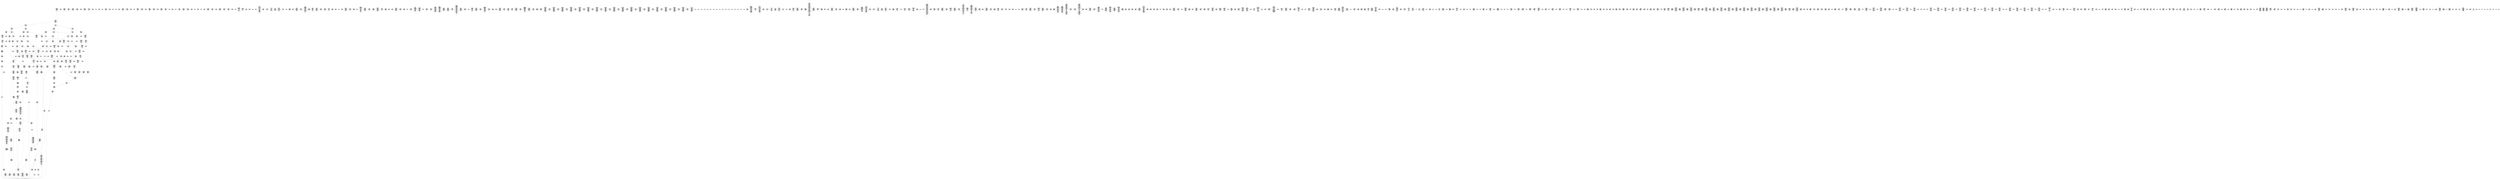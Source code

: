 /* Generated by GvGen v.1.0 (https://www.github.com/stricaud/gvgen) */

digraph G {
compound=true;
   node1 [label="[anywhere]"];
   node2 [label="# 0x0
PUSHX Data
PUSHX Data
MSTORE
PUSHX LogicData
CALLDATASIZE
LT
PUSHX Data
JUMPI
"];
   node3 [label="# 0xd
PUSHX Data
CALLDATALOAD
PUSHX BitData
SHR
PUSHX LogicData
GT
PUSHX Data
JUMPI
"];
   node4 [label="# 0x1e
PUSHX LogicData
GT
PUSHX Data
JUMPI
"];
   node5 [label="# 0x29
PUSHX LogicData
EQ
PUSHX Data
JUMPI
"];
   node6 [label="# 0x34
PUSHX LogicData
EQ
PUSHX Data
JUMPI
"];
   node7 [label="# 0x3f
PUSHX LogicData
EQ
PUSHX Data
JUMPI
"];
   node8 [label="# 0x4a
PUSHX LogicData
EQ
PUSHX Data
JUMPI
"];
   node9 [label="# 0x55
PUSHX LogicData
EQ
PUSHX Data
JUMPI
"];
   node10 [label="# 0x60
PUSHX LogicData
EQ
PUSHX Data
JUMPI
"];
   node11 [label="# 0x6b
PUSHX Data
JUMP
"];
   node12 [label="# 0x6f
JUMPDEST
PUSHX LogicData
EQ
PUSHX Data
JUMPI
"];
   node13 [label="# 0x7b
PUSHX LogicData
EQ
PUSHX Data
JUMPI
"];
   node14 [label="# 0x86
PUSHX LogicData
EQ
PUSHX Data
JUMPI
"];
   node15 [label="# 0x91
PUSHX LogicData
EQ
PUSHX Data
JUMPI
"];
   node16 [label="# 0x9c
PUSHX LogicData
EQ
PUSHX Data
JUMPI
"];
   node17 [label="# 0xa7
PUSHX LogicData
EQ
PUSHX Data
JUMPI
"];
   node18 [label="# 0xb2
PUSHX Data
JUMP
"];
   node19 [label="# 0xb6
JUMPDEST
PUSHX LogicData
GT
PUSHX Data
JUMPI
"];
   node20 [label="# 0xc2
PUSHX LogicData
EQ
PUSHX Data
JUMPI
"];
   node21 [label="# 0xcd
PUSHX LogicData
EQ
PUSHX Data
JUMPI
"];
   node22 [label="# 0xd8
PUSHX LogicData
EQ
PUSHX Data
JUMPI
"];
   node23 [label="# 0xe3
PUSHX LogicData
EQ
PUSHX Data
JUMPI
"];
   node24 [label="# 0xee
PUSHX LogicData
EQ
PUSHX Data
JUMPI
"];
   node25 [label="# 0xf9
PUSHX LogicData
EQ
PUSHX Data
JUMPI
"];
   node26 [label="# 0x104
PUSHX Data
JUMP
"];
   node27 [label="# 0x108
JUMPDEST
PUSHX LogicData
EQ
PUSHX Data
JUMPI
"];
   node28 [label="# 0x114
PUSHX LogicData
EQ
PUSHX Data
JUMPI
"];
   node29 [label="# 0x11f
PUSHX LogicData
EQ
PUSHX Data
JUMPI
"];
   node30 [label="# 0x12a
PUSHX LogicData
EQ
PUSHX Data
JUMPI
"];
   node31 [label="# 0x135
PUSHX LogicData
EQ
PUSHX Data
JUMPI
"];
   node32 [label="# 0x140
JUMPDEST
PUSHX Data
REVERT
"];
   node33 [label="# 0x145
JUMPDEST
CALLVALUE
ISZERO
PUSHX Data
JUMPI
"];
   node34 [label="# 0x14d
PUSHX Data
REVERT
"];
   node35 [label="# 0x151
JUMPDEST
PUSHX Data
PUSHX ArithData
CALLDATASIZE
SUB
ADD
PUSHX Data
PUSHX Data
JUMP
"];
   node36 [label="# 0x167
JUMPDEST
PUSHX Data
JUMP
"];
   node37 [label="# 0x16c
JUMPDEST
PUSHX MemData
MLOAD
PUSHX Data
PUSHX Data
JUMP
"];
   node38 [label="# 0x179
JUMPDEST
PUSHX MemData
MLOAD
SUB
RETURN
"];
   node39 [label="# 0x182
JUMPDEST
CALLVALUE
ISZERO
PUSHX Data
JUMPI
"];
   node40 [label="# 0x18a
PUSHX Data
REVERT
"];
   node41 [label="# 0x18e
JUMPDEST
PUSHX Data
PUSHX Data
JUMP
"];
   node42 [label="# 0x197
JUMPDEST
PUSHX MemData
MLOAD
PUSHX Data
PUSHX Data
JUMP
"];
   node43 [label="# 0x1a4
JUMPDEST
PUSHX MemData
MLOAD
SUB
RETURN
"];
   node44 [label="# 0x1ad
JUMPDEST
CALLVALUE
ISZERO
PUSHX Data
JUMPI
"];
   node45 [label="# 0x1b5
PUSHX Data
REVERT
"];
   node46 [label="# 0x1b9
JUMPDEST
PUSHX Data
PUSHX ArithData
CALLDATASIZE
SUB
ADD
PUSHX Data
PUSHX Data
JUMP
"];
   node47 [label="# 0x1cf
JUMPDEST
PUSHX Data
JUMP
"];
   node48 [label="# 0x1d4
JUMPDEST
PUSHX MemData
MLOAD
PUSHX Data
PUSHX Data
JUMP
"];
   node49 [label="# 0x1e1
JUMPDEST
PUSHX MemData
MLOAD
SUB
RETURN
"];
   node50 [label="# 0x1ea
JUMPDEST
CALLVALUE
ISZERO
PUSHX Data
JUMPI
"];
   node51 [label="# 0x1f2
PUSHX Data
REVERT
"];
   node52 [label="# 0x1f6
JUMPDEST
PUSHX Data
PUSHX ArithData
CALLDATASIZE
SUB
ADD
PUSHX Data
PUSHX Data
JUMP
"];
   node53 [label="# 0x20c
JUMPDEST
PUSHX Data
JUMP
"];
   node54 [label="# 0x211
JUMPDEST
STOP
"];
   node55 [label="# 0x213
JUMPDEST
CALLVALUE
ISZERO
PUSHX Data
JUMPI
"];
   node56 [label="# 0x21b
PUSHX Data
REVERT
"];
   node57 [label="# 0x21f
JUMPDEST
PUSHX Data
PUSHX ArithData
CALLDATASIZE
SUB
ADD
PUSHX Data
PUSHX Data
JUMP
"];
   node58 [label="# 0x235
JUMPDEST
PUSHX Data
JUMP
"];
   node59 [label="# 0x23a
JUMPDEST
STOP
"];
   node60 [label="# 0x23c
JUMPDEST
CALLVALUE
ISZERO
PUSHX Data
JUMPI
"];
   node61 [label="# 0x244
PUSHX Data
REVERT
"];
   node62 [label="# 0x248
JUMPDEST
PUSHX Data
PUSHX Data
JUMP
"];
   node63 [label="# 0x251
JUMPDEST
PUSHX MemData
MLOAD
PUSHX Data
PUSHX Data
JUMP
"];
   node64 [label="# 0x25e
JUMPDEST
PUSHX MemData
MLOAD
SUB
RETURN
"];
   node65 [label="# 0x267
JUMPDEST
CALLVALUE
ISZERO
PUSHX Data
JUMPI
"];
   node66 [label="# 0x26f
PUSHX Data
REVERT
"];
   node67 [label="# 0x273
JUMPDEST
PUSHX Data
PUSHX ArithData
CALLDATASIZE
SUB
ADD
PUSHX Data
PUSHX Data
JUMP
"];
   node68 [label="# 0x289
JUMPDEST
PUSHX Data
JUMP
"];
   node69 [label="# 0x28e
JUMPDEST
STOP
"];
   node70 [label="# 0x290
JUMPDEST
CALLVALUE
ISZERO
PUSHX Data
JUMPI
"];
   node71 [label="# 0x298
PUSHX Data
REVERT
"];
   node72 [label="# 0x29c
JUMPDEST
PUSHX Data
PUSHX Data
JUMP
"];
   node73 [label="# 0x2a5
JUMPDEST
STOP
"];
   node74 [label="# 0x2a7
JUMPDEST
CALLVALUE
ISZERO
PUSHX Data
JUMPI
"];
   node75 [label="# 0x2af
PUSHX Data
REVERT
"];
   node76 [label="# 0x2b3
JUMPDEST
PUSHX Data
PUSHX ArithData
CALLDATASIZE
SUB
ADD
PUSHX Data
PUSHX Data
JUMP
"];
   node77 [label="# 0x2c9
JUMPDEST
PUSHX Data
JUMP
"];
   node78 [label="# 0x2ce
JUMPDEST
PUSHX MemData
MLOAD
PUSHX Data
PUSHX Data
JUMP
"];
   node79 [label="# 0x2db
JUMPDEST
PUSHX MemData
MLOAD
SUB
RETURN
"];
   node80 [label="# 0x2e4
JUMPDEST
CALLVALUE
ISZERO
PUSHX Data
JUMPI
"];
   node81 [label="# 0x2ec
PUSHX Data
REVERT
"];
   node82 [label="# 0x2f0
JUMPDEST
PUSHX Data
PUSHX ArithData
CALLDATASIZE
SUB
ADD
PUSHX Data
PUSHX Data
JUMP
"];
   node83 [label="# 0x306
JUMPDEST
PUSHX Data
JUMP
"];
   node84 [label="# 0x30b
JUMPDEST
STOP
"];
   node85 [label="# 0x30d
JUMPDEST
PUSHX Data
PUSHX Data
JUMP
"];
   node86 [label="# 0x315
JUMPDEST
PUSHX MemData
MLOAD
PUSHX Data
PUSHX Data
JUMP
"];
   node87 [label="# 0x322
JUMPDEST
PUSHX MemData
MLOAD
SUB
RETURN
"];
   node88 [label="# 0x32b
JUMPDEST
CALLVALUE
ISZERO
PUSHX Data
JUMPI
"];
   node89 [label="# 0x333
PUSHX Data
REVERT
"];
   node90 [label="# 0x337
JUMPDEST
PUSHX Data
PUSHX ArithData
CALLDATASIZE
SUB
ADD
PUSHX Data
PUSHX Data
JUMP
"];
   node91 [label="# 0x34d
JUMPDEST
PUSHX Data
JUMP
"];
   node92 [label="# 0x352
JUMPDEST
PUSHX MemData
MLOAD
PUSHX Data
PUSHX Data
JUMP
"];
   node93 [label="# 0x35f
JUMPDEST
PUSHX MemData
MLOAD
SUB
RETURN
"];
   node94 [label="# 0x368
JUMPDEST
CALLVALUE
ISZERO
PUSHX Data
JUMPI
"];
   node95 [label="# 0x370
PUSHX Data
REVERT
"];
   node96 [label="# 0x374
JUMPDEST
PUSHX Data
PUSHX ArithData
CALLDATASIZE
SUB
ADD
PUSHX Data
PUSHX Data
JUMP
"];
   node97 [label="# 0x38a
JUMPDEST
PUSHX Data
JUMP
"];
   node98 [label="# 0x38f
JUMPDEST
PUSHX MemData
MLOAD
PUSHX Data
PUSHX Data
JUMP
"];
   node99 [label="# 0x39c
JUMPDEST
PUSHX MemData
MLOAD
SUB
RETURN
"];
   node100 [label="# 0x3a5
JUMPDEST
CALLVALUE
ISZERO
PUSHX Data
JUMPI
"];
   node101 [label="# 0x3ad
PUSHX Data
REVERT
"];
   node102 [label="# 0x3b1
JUMPDEST
PUSHX Data
PUSHX Data
JUMP
"];
   node103 [label="# 0x3ba
JUMPDEST
STOP
"];
   node104 [label="# 0x3bc
JUMPDEST
CALLVALUE
ISZERO
PUSHX Data
JUMPI
"];
   node105 [label="# 0x3c4
PUSHX Data
REVERT
"];
   node106 [label="# 0x3c8
JUMPDEST
PUSHX Data
PUSHX ArithData
CALLDATASIZE
SUB
ADD
PUSHX Data
PUSHX Data
JUMP
"];
   node107 [label="# 0x3de
JUMPDEST
PUSHX Data
JUMP
"];
   node108 [label="# 0x3e3
JUMPDEST
STOP
"];
   node109 [label="# 0x3e5
JUMPDEST
CALLVALUE
ISZERO
PUSHX Data
JUMPI
"];
   node110 [label="# 0x3ed
PUSHX Data
REVERT
"];
   node111 [label="# 0x3f1
JUMPDEST
PUSHX Data
PUSHX Data
JUMP
"];
   node112 [label="# 0x3fa
JUMPDEST
PUSHX MemData
MLOAD
PUSHX Data
PUSHX Data
JUMP
"];
   node113 [label="# 0x407
JUMPDEST
PUSHX MemData
MLOAD
SUB
RETURN
"];
   node114 [label="# 0x410
JUMPDEST
CALLVALUE
ISZERO
PUSHX Data
JUMPI
"];
   node115 [label="# 0x418
PUSHX Data
REVERT
"];
   node116 [label="# 0x41c
JUMPDEST
PUSHX Data
PUSHX Data
JUMP
"];
   node117 [label="# 0x425
JUMPDEST
PUSHX MemData
MLOAD
PUSHX Data
PUSHX Data
JUMP
"];
   node118 [label="# 0x432
JUMPDEST
PUSHX MemData
MLOAD
SUB
RETURN
"];
   node119 [label="# 0x43b
JUMPDEST
CALLVALUE
ISZERO
PUSHX Data
JUMPI
"];
   node120 [label="# 0x443
PUSHX Data
REVERT
"];
   node121 [label="# 0x447
JUMPDEST
PUSHX Data
PUSHX ArithData
CALLDATASIZE
SUB
ADD
PUSHX Data
PUSHX Data
JUMP
"];
   node122 [label="# 0x45d
JUMPDEST
PUSHX Data
JUMP
"];
   node123 [label="# 0x462
JUMPDEST
STOP
"];
   node124 [label="# 0x464
JUMPDEST
CALLVALUE
ISZERO
PUSHX Data
JUMPI
"];
   node125 [label="# 0x46c
PUSHX Data
REVERT
"];
   node126 [label="# 0x470
JUMPDEST
PUSHX Data
PUSHX ArithData
CALLDATASIZE
SUB
ADD
PUSHX Data
PUSHX Data
JUMP
"];
   node127 [label="# 0x486
JUMPDEST
PUSHX Data
JUMP
"];
   node128 [label="# 0x48b
JUMPDEST
STOP
"];
   node129 [label="# 0x48d
JUMPDEST
CALLVALUE
ISZERO
PUSHX Data
JUMPI
"];
   node130 [label="# 0x495
PUSHX Data
REVERT
"];
   node131 [label="# 0x499
JUMPDEST
PUSHX Data
PUSHX ArithData
CALLDATASIZE
SUB
ADD
PUSHX Data
PUSHX Data
JUMP
"];
   node132 [label="# 0x4af
JUMPDEST
PUSHX Data
JUMP
"];
   node133 [label="# 0x4b4
JUMPDEST
PUSHX MemData
MLOAD
PUSHX Data
PUSHX Data
JUMP
"];
   node134 [label="# 0x4c1
JUMPDEST
PUSHX MemData
MLOAD
SUB
RETURN
"];
   node135 [label="# 0x4ca
JUMPDEST
CALLVALUE
ISZERO
PUSHX Data
JUMPI
"];
   node136 [label="# 0x4d2
PUSHX Data
REVERT
"];
   node137 [label="# 0x4d6
JUMPDEST
PUSHX Data
PUSHX ArithData
CALLDATASIZE
SUB
ADD
PUSHX Data
PUSHX Data
JUMP
"];
   node138 [label="# 0x4ec
JUMPDEST
PUSHX Data
JUMP
"];
   node139 [label="# 0x4f1
JUMPDEST
PUSHX MemData
MLOAD
PUSHX Data
PUSHX Data
JUMP
"];
   node140 [label="# 0x4fe
JUMPDEST
PUSHX MemData
MLOAD
SUB
RETURN
"];
   node141 [label="# 0x507
JUMPDEST
CALLVALUE
ISZERO
PUSHX Data
JUMPI
"];
   node142 [label="# 0x50f
PUSHX Data
REVERT
"];
   node143 [label="# 0x513
JUMPDEST
PUSHX Data
PUSHX Data
JUMP
"];
   node144 [label="# 0x51c
JUMPDEST
PUSHX MemData
MLOAD
PUSHX Data
PUSHX Data
JUMP
"];
   node145 [label="# 0x529
JUMPDEST
PUSHX MemData
MLOAD
SUB
RETURN
"];
   node146 [label="# 0x532
JUMPDEST
CALLVALUE
ISZERO
PUSHX Data
JUMPI
"];
   node147 [label="# 0x53a
PUSHX Data
REVERT
"];
   node148 [label="# 0x53e
JUMPDEST
PUSHX Data
PUSHX ArithData
CALLDATASIZE
SUB
ADD
PUSHX Data
PUSHX Data
JUMP
"];
   node149 [label="# 0x554
JUMPDEST
PUSHX Data
JUMP
"];
   node150 [label="# 0x559
JUMPDEST
STOP
"];
   node151 [label="# 0x55b
JUMPDEST
PUSHX Data
PUSHX BitData
PUSHX BitData
NOT
AND
PUSHX BitData
NOT
AND
EQ
PUSHX Data
JUMPI
"];
   node152 [label="# 0x5c4
PUSHX BitData
PUSHX BitData
NOT
AND
PUSHX BitData
NOT
AND
EQ
"];
   node153 [label="# 0x626
JUMPDEST
PUSHX Data
JUMPI
"];
   node154 [label="# 0x62c
PUSHX Data
PUSHX Data
JUMP
"];
   node155 [label="# 0x635
JUMPDEST
"];
   node156 [label="# 0x636
JUMPDEST
JUMP
"];
   node157 [label="# 0x63d
JUMPDEST
PUSHX Data
PUSHX StorData
SLOAD
PUSHX Data
PUSHX Data
JUMP
"];
   node158 [label="# 0x64c
JUMPDEST
PUSHX ArithData
ADD
PUSHX ArithData
DIV
MUL
PUSHX ArithData
ADD
PUSHX MemData
MLOAD
ADD
PUSHX Data
MSTORE
MSTORE
PUSHX ArithData
ADD
SLOAD
PUSHX Data
PUSHX Data
JUMP
"];
   node159 [label="# 0x678
JUMPDEST
ISZERO
PUSHX Data
JUMPI
"];
   node160 [label="# 0x67f
PUSHX LogicData
LT
PUSHX Data
JUMPI
"];
   node161 [label="# 0x687
PUSHX ArithData
SLOAD
DIV
MUL
MSTORE
PUSHX ArithData
ADD
PUSHX Data
JUMP
"];
   node162 [label="# 0x69a
JUMPDEST
ADD
PUSHX Data
MSTORE
PUSHX Data
PUSHX Data
SHA3
"];
   node163 [label="# 0x6a8
JUMPDEST
SLOAD
MSTORE
PUSHX ArithData
ADD
PUSHX ArithData
ADD
GT
PUSHX Data
JUMPI
"];
   node164 [label="# 0x6bc
SUB
PUSHX BitData
AND
ADD
"];
   node165 [label="# 0x6c5
JUMPDEST
JUMP
"];
   node166 [label="# 0x6cf
JUMPDEST
PUSHX Data
PUSHX Data
PUSHX Data
JUMP
"];
   node167 [label="# 0x6da
JUMPDEST
PUSHX Data
JUMPI
"];
   node168 [label="# 0x6df
PUSHX MemData
MLOAD
PUSHX Data
MSTORE
PUSHX ArithData
ADD
PUSHX Data
PUSHX Data
JUMP
"];
   node169 [label="# 0x710
JUMPDEST
PUSHX MemData
MLOAD
SUB
REVERT
"];
   node170 [label="# 0x719
JUMPDEST
PUSHX Data
PUSHX ArithData
MSTORE
PUSHX ArithData
ADD
MSTORE
PUSHX ArithData
ADD
PUSHX Data
SHA3
PUSHX ArithData
SLOAD
PUSHX ArithData
EXP
DIV
PUSHX BitData
AND
JUMP
"];
   node171 [label="# 0x754
JUMPDEST
PUSHX Data
PUSHX Data
PUSHX Data
JUMP
"];
   node172 [label="# 0x75f
JUMPDEST
PUSHX BitData
AND
PUSHX BitData
AND
EQ
ISZERO
PUSHX Data
JUMPI
"];
   node173 [label="# 0x796
PUSHX MemData
MLOAD
PUSHX Data
MSTORE
PUSHX ArithData
ADD
PUSHX Data
PUSHX Data
JUMP
"];
   node174 [label="# 0x7c7
JUMPDEST
PUSHX MemData
MLOAD
SUB
REVERT
"];
   node175 [label="# 0x7d0
JUMPDEST
PUSHX BitData
AND
PUSHX Data
PUSHX Data
JUMP
"];
   node176 [label="# 0x7ef
JUMPDEST
PUSHX BitData
AND
EQ
PUSHX Data
JUMPI
"];
   node177 [label="# 0x80c
PUSHX Data
PUSHX Data
PUSHX Data
JUMP
"];
   node178 [label="# 0x818
JUMPDEST
PUSHX Data
JUMP
"];
   node179 [label="# 0x81d
JUMPDEST
"];
   node180 [label="# 0x81e
JUMPDEST
PUSHX Data
JUMPI
"];
   node181 [label="# 0x823
PUSHX MemData
MLOAD
PUSHX Data
MSTORE
PUSHX ArithData
ADD
PUSHX Data
PUSHX Data
JUMP
"];
   node182 [label="# 0x854
JUMPDEST
PUSHX MemData
MLOAD
SUB
REVERT
"];
   node183 [label="# 0x85d
JUMPDEST
PUSHX Data
PUSHX Data
JUMP
"];
   node184 [label="# 0x867
JUMPDEST
JUMP
"];
   node185 [label="# 0x86c
JUMPDEST
PUSHX StorData
PUSHX ArithData
SLOAD
PUSHX ArithData
EXP
DIV
PUSHX BitData
AND
PUSHX BitData
AND
CALLER
PUSHX BitData
AND
EQ
PUSHX Data
JUMPI
"];
   node186 [label="# 0x8c2
PUSHX MemData
MLOAD
PUSHX Data
MSTORE
PUSHX ArithData
ADD
PUSHX Data
PUSHX Data
JUMP
"];
   node187 [label="# 0x8f3
JUMPDEST
PUSHX MemData
MLOAD
SUB
REVERT
"];
   node188 [label="# 0x8fc
JUMPDEST
PUSHX StorData
SLOAD
PUSHX Data
PUSHX Data
JUMP
"];
   node189 [label="# 0x90a
JUMPDEST
PUSHX Data
SSTORE
PUSHX Data
PUSHX StorData
SLOAD
PUSHX MemData
MLOAD
PUSHX Data
PUSHX Data
JUMP
"];
   node190 [label="# 0x941
JUMPDEST
PUSHX MemData
MLOAD
SUB
LOGX
JUMP
"];
   node191 [label="# 0x94c
JUMPDEST
PUSHX Data
PUSHX StorData
SLOAD
JUMP
"];
   node192 [label="# 0x956
JUMPDEST
PUSHX Data
PUSHX Data
PUSHX Data
JUMP
"];
   node193 [label="# 0x961
JUMPDEST
PUSHX Data
JUMP
"];
   node194 [label="# 0x967
JUMPDEST
PUSHX Data
JUMPI
"];
   node195 [label="# 0x96c
PUSHX MemData
MLOAD
PUSHX Data
MSTORE
PUSHX ArithData
ADD
PUSHX Data
PUSHX Data
JUMP
"];
   node196 [label="# 0x99d
JUMPDEST
PUSHX MemData
MLOAD
SUB
REVERT
"];
   node197 [label="# 0x9a6
JUMPDEST
PUSHX Data
PUSHX Data
JUMP
"];
   node198 [label="# 0x9b1
JUMPDEST
JUMP
"];
   node199 [label="# 0x9b6
JUMPDEST
PUSHX StorData
PUSHX ArithData
SLOAD
PUSHX ArithData
EXP
DIV
PUSHX BitData
AND
PUSHX BitData
AND
CALLER
PUSHX BitData
AND
EQ
PUSHX Data
JUMPI
"];
   node200 [label="# 0xa0c
PUSHX MemData
MLOAD
PUSHX Data
MSTORE
PUSHX ArithData
ADD
PUSHX Data
PUSHX Data
JUMP
"];
   node201 [label="# 0xa3d
JUMPDEST
PUSHX MemData
MLOAD
SUB
REVERT
"];
   node202 [label="# 0xa46
JUMPDEST
PUSHX StorData
PUSHX ArithData
SLOAD
PUSHX ArithData
EXP
DIV
PUSHX BitData
AND
PUSHX BitData
AND
PUSHX ArithData
PUSHX StorData
SLOAD
ISZERO
MUL
PUSHX MemData
MLOAD
PUSHX Data
PUSHX MemData
MLOAD
SUB
CALL
ISZERO
ISZERO
PUSHX Data
JUMPI
"];
   node203 [label="# 0xaa7
RETURNDATASIZE
PUSHX Data
RETURNDATACOPY
RETURNDATASIZE
PUSHX Data
REVERT
"];
   node204 [label="# 0xab0
JUMPDEST
PUSHX Data
PUSHX Data
SSTORE
JUMP
"];
   node205 [label="# 0xabb
JUMPDEST
PUSHX Data
PUSHX Data
PUSHX ArithData
MSTORE
PUSHX ArithData
ADD
MSTORE
PUSHX ArithData
ADD
PUSHX Data
SHA3
SLOAD
JUMP
"];
   node206 [label="# 0xad8
JUMPDEST
PUSHX Data
PUSHX MemData
MLOAD
PUSHX ArithData
ADD
PUSHX Data
MSTORE
PUSHX Data
MSTORE
PUSHX Data
JUMP
"];
   node207 [label="# 0xaf3
JUMPDEST
JUMP
"];
   node208 [label="# 0xaf8
JUMPDEST
PUSHX Data
PUSHX StorData
SLOAD
CALLVALUE
EQ
PUSHX Data
JUMPI
"];
   node209 [label="# 0xb04
PUSHX MemData
MLOAD
PUSHX Data
MSTORE
PUSHX ArithData
ADD
PUSHX Data
PUSHX Data
JUMP
"];
   node210 [label="# 0xb35
JUMPDEST
PUSHX MemData
MLOAD
SUB
REVERT
"];
   node211 [label="# 0xb3e
JUMPDEST
PUSHX StorData
SLOAD
PUSHX StorData
SLOAD
GT
PUSHX Data
JUMPI
"];
   node212 [label="# 0xb4a
PUSHX MemData
MLOAD
PUSHX Data
MSTORE
PUSHX ArithData
ADD
PUSHX Data
PUSHX Data
JUMP
"];
   node213 [label="# 0xb7b
JUMPDEST
PUSHX MemData
MLOAD
SUB
REVERT
"];
   node214 [label="# 0xb84
JUMPDEST
PUSHX Data
PUSHX Data
PUSHX Data
JUMP
"];
   node215 [label="# 0xb8e
JUMPDEST
PUSHX Data
PUSHX Data
PUSHX Data
PUSHX Data
JUMP
"];
   node216 [label="# 0xb9a
JUMPDEST
PUSHX Data
CALLER
PUSHX Data
JUMP
"];
   node217 [label="# 0xba6
JUMPDEST
PUSHX Data
PUSHX MemData
MLOAD
PUSHX ArithData
ADD
PUSHX Data
MSTORE
PUSHX Data
MSTORE
PUSHX ArithData
ADD
PUSHX Data
PUSHX Data
CODECOPY
PUSHX Data
JUMP
"];
   node218 [label="# 0xbc8
JUMPDEST
PUSHX Data
PUSHX Data
PUSHX ArithData
MSTORE
PUSHX ArithData
ADD
MSTORE
PUSHX ArithData
ADD
PUSHX Data
SHA3
SSTORE
PUSHX StorData
SLOAD
CALLVALUE
PUSHX Data
PUSHX Data
JUMP
"];
   node219 [label="# 0xbef
JUMPDEST
PUSHX Data
SSTORE
PUSHX StorData
PUSHX Data
SLOAD
PUSHX Data
PUSHX Data
JUMP
"];
   node220 [label="# 0xc08
JUMPDEST
SSTORE
PUSHX Data
PUSHX StorData
SLOAD
PUSHX MemData
MLOAD
PUSHX Data
PUSHX Data
JUMP
"];
   node221 [label="# 0xc3e
JUMPDEST
PUSHX MemData
MLOAD
SUB
LOGX
JUMP
"];
   node222 [label="# 0xc4d
JUMPDEST
PUSHX Data
PUSHX Data
PUSHX ArithData
MSTORE
PUSHX ArithData
ADD
MSTORE
PUSHX ArithData
ADD
PUSHX Data
SHA3
PUSHX ArithData
SLOAD
PUSHX ArithData
EXP
DIV
PUSHX BitData
AND
PUSHX BitData
PUSHX BitData
AND
PUSHX BitData
AND
EQ
ISZERO
PUSHX Data
JUMPI
"];
   node223 [label="# 0xcbc
PUSHX MemData
MLOAD
PUSHX Data
MSTORE
PUSHX ArithData
ADD
PUSHX Data
PUSHX Data
JUMP
"];
   node224 [label="# 0xced
JUMPDEST
PUSHX MemData
MLOAD
SUB
REVERT
"];
   node225 [label="# 0xcf6
JUMPDEST
JUMP
"];
   node226 [label="# 0xcff
JUMPDEST
PUSHX BitData
PUSHX BitData
AND
PUSHX BitData
AND
EQ
ISZERO
PUSHX Data
JUMPI
"];
   node227 [label="# 0xd36
PUSHX MemData
MLOAD
PUSHX Data
MSTORE
PUSHX ArithData
ADD
PUSHX Data
PUSHX Data
JUMP
"];
   node228 [label="# 0xd67
JUMPDEST
PUSHX MemData
MLOAD
SUB
REVERT
"];
   node229 [label="# 0xd70
JUMPDEST
PUSHX Data
PUSHX ArithData
PUSHX BitData
AND
PUSHX BitData
AND
MSTORE
PUSHX ArithData
ADD
MSTORE
PUSHX ArithData
ADD
PUSHX Data
SHA3
SLOAD
JUMP
"];
   node230 [label="# 0xdb7
JUMPDEST
PUSHX Data
PUSHX Data
JUMP
"];
   node231 [label="# 0xdbf
JUMPDEST
PUSHX BitData
AND
PUSHX Data
PUSHX Data
JUMP
"];
   node232 [label="# 0xddd
JUMPDEST
PUSHX BitData
AND
EQ
PUSHX Data
JUMPI
"];
   node233 [label="# 0xdf9
PUSHX MemData
MLOAD
PUSHX Data
MSTORE
PUSHX ArithData
ADD
PUSHX Data
PUSHX Data
JUMP
"];
   node234 [label="# 0xe2a
JUMPDEST
PUSHX MemData
MLOAD
SUB
REVERT
"];
   node235 [label="# 0xe33
JUMPDEST
PUSHX BitData
PUSHX BitData
AND
PUSHX Data
SLOAD
PUSHX ArithData
EXP
DIV
PUSHX BitData
AND
PUSHX BitData
AND
PUSHX Data
PUSHX MemData
MLOAD
PUSHX MemData
MLOAD
SUB
LOGX
PUSHX Data
PUSHX ArithData
PUSHX ArithData
EXP
SLOAD
PUSHX ArithData
MUL
NOT
AND
PUSHX BitData
AND
MUL
OR
SSTORE
JUMP
"];
   node236 [label="# 0xef1
JUMPDEST
PUSHX Data
PUSHX Data
JUMP
"];
   node237 [label="# 0xefa
JUMPDEST
PUSHX Data
JUMPI
"];
   node238 [label="# 0xeff
PUSHX MemData
MLOAD
PUSHX Data
MSTORE
PUSHX ArithData
ADD
PUSHX Data
PUSHX Data
JUMP
"];
   node239 [label="# 0xf30
JUMPDEST
PUSHX MemData
MLOAD
SUB
REVERT
"];
   node240 [label="# 0xf39
JUMPDEST
CALLER
PUSHX BitData
AND
PUSHX Data
PUSHX Data
JUMP
"];
   node241 [label="# 0xf59
JUMPDEST
PUSHX BitData
AND
EQ
PUSHX Data
JUMPI
"];
   node242 [label="# 0xf75
PUSHX MemData
MLOAD
PUSHX Data
MSTORE
PUSHX ArithData
ADD
PUSHX Data
PUSHX Data
JUMP
"];
   node243 [label="# 0xfa6
JUMPDEST
PUSHX MemData
MLOAD
SUB
REVERT
"];
   node244 [label="# 0xfaf
JUMPDEST
PUSHX LogicData
PUSHX Data
PUSHX ArithData
MSTORE
PUSHX ArithData
ADD
MSTORE
PUSHX ArithData
ADD
PUSHX Data
SHA3
SLOAD
EQ
PUSHX Data
JUMPI
"];
   node245 [label="# 0xfcb
PUSHX MemData
MLOAD
PUSHX Data
MSTORE
PUSHX ArithData
ADD
PUSHX Data
PUSHX Data
JUMP
"];
   node246 [label="# 0xffc
JUMPDEST
PUSHX MemData
MLOAD
SUB
REVERT
"];
   node247 [label="# 0x1005
JUMPDEST
PUSHX Data
PUSHX Data
PUSHX Data
JUMP
"];
   node248 [label="# 0x100f
JUMPDEST
PUSHX Data
PUSHX LogicData
GT
PUSHX Data
JUMPI
"];
   node249 [label="# 0x101c
PUSHX MemData
MLOAD
PUSHX ArithData
ADD
PUSHX Data
MSTORE
PUSHX Data
MSTORE
PUSHX ArithData
ADD
PUSHX Data
PUSHX Data
CODECOPY
PUSHX Data
JUMP
"];
   node250 [label="# 0x103b
JUMPDEST
PUSHX LogicData
GT
PUSHX Data
JUMPI
"];
   node251 [label="# 0x1044
PUSHX MemData
MLOAD
PUSHX ArithData
ADD
PUSHX Data
MSTORE
PUSHX Data
MSTORE
PUSHX ArithData
ADD
PUSHX Data
PUSHX Data
CODECOPY
PUSHX Data
JUMP
"];
   node252 [label="# 0x1063
JUMPDEST
PUSHX LogicData
GT
PUSHX Data
JUMPI
"];
   node253 [label="# 0x106c
PUSHX MemData
MLOAD
PUSHX ArithData
ADD
PUSHX Data
MSTORE
PUSHX Data
MSTORE
PUSHX ArithData
ADD
PUSHX Data
PUSHX Data
CODECOPY
PUSHX Data
JUMP
"];
   node254 [label="# 0x108b
JUMPDEST
PUSHX LogicData
GT
PUSHX Data
JUMPI
"];
   node255 [label="# 0x1094
PUSHX MemData
MLOAD
PUSHX ArithData
ADD
PUSHX Data
MSTORE
PUSHX Data
MSTORE
PUSHX ArithData
ADD
PUSHX Data
PUSHX Data
CODECOPY
PUSHX Data
JUMP
"];
   node256 [label="# 0x10b3
JUMPDEST
PUSHX LogicData
GT
PUSHX Data
JUMPI
"];
   node257 [label="# 0x10bc
PUSHX MemData
MLOAD
PUSHX ArithData
ADD
PUSHX Data
MSTORE
PUSHX Data
MSTORE
PUSHX ArithData
ADD
PUSHX Data
PUSHX Data
CODECOPY
PUSHX Data
JUMP
"];
   node258 [label="# 0x10db
JUMPDEST
PUSHX LogicData
GT
PUSHX Data
JUMPI
"];
   node259 [label="# 0x10e4
PUSHX MemData
MLOAD
PUSHX ArithData
ADD
PUSHX Data
MSTORE
PUSHX Data
MSTORE
PUSHX ArithData
ADD
PUSHX Data
PUSHX Data
CODECOPY
PUSHX Data
JUMP
"];
   node260 [label="# 0x1103
JUMPDEST
PUSHX LogicData
GT
PUSHX Data
JUMPI
"];
   node261 [label="# 0x110c
PUSHX MemData
MLOAD
PUSHX ArithData
ADD
PUSHX Data
MSTORE
PUSHX Data
MSTORE
PUSHX ArithData
ADD
PUSHX Data
PUSHX Data
CODECOPY
PUSHX Data
JUMP
"];
   node262 [label="# 0x112b
JUMPDEST
PUSHX LogicData
GT
PUSHX Data
JUMPI
"];
   node263 [label="# 0x1134
PUSHX MemData
MLOAD
PUSHX ArithData
ADD
PUSHX Data
MSTORE
PUSHX Data
MSTORE
PUSHX ArithData
ADD
PUSHX Data
PUSHX Data
CODECOPY
PUSHX Data
JUMP
"];
   node264 [label="# 0x1153
JUMPDEST
PUSHX LogicData
GT
PUSHX Data
JUMPI
"];
   node265 [label="# 0x115c
PUSHX MemData
MLOAD
PUSHX ArithData
ADD
PUSHX Data
MSTORE
PUSHX Data
MSTORE
PUSHX ArithData
ADD
PUSHX Data
PUSHX Data
CODECOPY
PUSHX Data
JUMP
"];
   node266 [label="# 0x117b
JUMPDEST
PUSHX LogicData
GT
PUSHX Data
JUMPI
"];
   node267 [label="# 0x1184
PUSHX MemData
MLOAD
PUSHX ArithData
ADD
PUSHX Data
MSTORE
PUSHX Data
MSTORE
PUSHX ArithData
ADD
PUSHX Data
PUSHX Data
CODECOPY
PUSHX Data
JUMP
"];
   node268 [label="# 0x11a3
JUMPDEST
PUSHX LogicData
GT
PUSHX Data
JUMPI
"];
   node269 [label="# 0x11ac
PUSHX MemData
MLOAD
PUSHX ArithData
ADD
PUSHX Data
MSTORE
PUSHX Data
MSTORE
PUSHX ArithData
ADD
PUSHX Data
PUSHX Data
CODECOPY
PUSHX Data
JUMP
"];
   node270 [label="# 0x11cb
JUMPDEST
PUSHX LogicData
GT
PUSHX Data
JUMPI
"];
   node271 [label="# 0x11d4
PUSHX MemData
MLOAD
PUSHX ArithData
ADD
PUSHX Data
MSTORE
PUSHX Data
MSTORE
PUSHX ArithData
ADD
PUSHX Data
PUSHX Data
CODECOPY
PUSHX Data
JUMP
"];
   node272 [label="# 0x11f3
JUMPDEST
PUSHX LogicData
GT
PUSHX Data
JUMPI
"];
   node273 [label="# 0x11fc
PUSHX MemData
MLOAD
PUSHX ArithData
ADD
PUSHX Data
MSTORE
PUSHX Data
MSTORE
PUSHX ArithData
ADD
PUSHX Data
PUSHX Data
CODECOPY
PUSHX Data
JUMP
"];
   node274 [label="# 0x121b
JUMPDEST
PUSHX LogicData
GT
PUSHX Data
JUMPI
"];
   node275 [label="# 0x1224
PUSHX MemData
MLOAD
PUSHX ArithData
ADD
PUSHX Data
MSTORE
PUSHX Data
MSTORE
PUSHX ArithData
ADD
PUSHX Data
PUSHX Data
CODECOPY
PUSHX Data
JUMP
"];
   node276 [label="# 0x1243
JUMPDEST
PUSHX LogicData
GT
PUSHX Data
JUMPI
"];
   node277 [label="# 0x124c
PUSHX MemData
MLOAD
PUSHX ArithData
ADD
PUSHX Data
MSTORE
PUSHX Data
MSTORE
PUSHX ArithData
ADD
PUSHX Data
PUSHX Data
CODECOPY
PUSHX Data
JUMP
"];
   node278 [label="# 0x126b
JUMPDEST
PUSHX LogicData
GT
PUSHX Data
JUMPI
"];
   node279 [label="# 0x1274
PUSHX MemData
MLOAD
PUSHX ArithData
ADD
PUSHX Data
MSTORE
PUSHX Data
MSTORE
PUSHX ArithData
ADD
PUSHX Data
PUSHX Data
CODECOPY
PUSHX Data
JUMP
"];
   node280 [label="# 0x1293
JUMPDEST
PUSHX LogicData
GT
PUSHX Data
JUMPI
"];
   node281 [label="# 0x129c
PUSHX MemData
MLOAD
PUSHX ArithData
ADD
PUSHX Data
MSTORE
PUSHX Data
MSTORE
PUSHX ArithData
ADD
PUSHX Data
PUSHX Data
CODECOPY
PUSHX Data
JUMP
"];
   node282 [label="# 0x12bb
JUMPDEST
PUSHX LogicData
GT
PUSHX Data
JUMPI
"];
   node283 [label="# 0x12c4
PUSHX MemData
MLOAD
PUSHX ArithData
ADD
PUSHX Data
MSTORE
PUSHX Data
MSTORE
PUSHX ArithData
ADD
PUSHX Data
PUSHX Data
CODECOPY
"];
   node284 [label="# 0x12df
JUMPDEST
"];
   node285 [label="# 0x12e0
JUMPDEST
"];
   node286 [label="# 0x12e1
JUMPDEST
"];
   node287 [label="# 0x12e2
JUMPDEST
"];
   node288 [label="# 0x12e3
JUMPDEST
"];
   node289 [label="# 0x12e4
JUMPDEST
"];
   node290 [label="# 0x12e5
JUMPDEST
"];
   node291 [label="# 0x12e6
JUMPDEST
"];
   node292 [label="# 0x12e7
JUMPDEST
"];
   node293 [label="# 0x12e8
JUMPDEST
"];
   node294 [label="# 0x12e9
JUMPDEST
"];
   node295 [label="# 0x12ea
JUMPDEST
"];
   node296 [label="# 0x12eb
JUMPDEST
"];
   node297 [label="# 0x12ec
JUMPDEST
"];
   node298 [label="# 0x12ed
JUMPDEST
"];
   node299 [label="# 0x12ee
JUMPDEST
"];
   node300 [label="# 0x12ef
JUMPDEST
"];
   node301 [label="# 0x12f0
JUMPDEST
PUSHX Data
PUSHX Data
JUMP
"];
   node302 [label="# 0x12fa
JUMPDEST
PUSHX Data
PUSHX Data
PUSHX ArithData
MSTORE
PUSHX ArithData
ADD
MSTORE
PUSHX ArithData
ADD
PUSHX Data
SHA3
SSTORE
CALLER
PUSHX BitData
AND
PUSHX Data
PUSHX MemData
MLOAD
PUSHX Data
PUSHX Data
JUMP
"];
   node303 [label="# 0x135d
JUMPDEST
PUSHX MemData
MLOAD
SUB
LOGX
JUMP
"];
   node304 [label="# 0x136a
JUMPDEST
PUSHX StorData
PUSHX ArithData
SLOAD
PUSHX ArithData
EXP
DIV
PUSHX BitData
AND
JUMP
"];
   node305 [label="# 0x1393
JUMPDEST
PUSHX Data
PUSHX StorData
SLOAD
PUSHX Data
PUSHX Data
JUMP
"];
   node306 [label="# 0x13a2
JUMPDEST
PUSHX ArithData
ADD
PUSHX ArithData
DIV
MUL
PUSHX ArithData
ADD
PUSHX MemData
MLOAD
ADD
PUSHX Data
MSTORE
MSTORE
PUSHX ArithData
ADD
SLOAD
PUSHX Data
PUSHX Data
JUMP
"];
   node307 [label="# 0x13ce
JUMPDEST
ISZERO
PUSHX Data
JUMPI
"];
   node308 [label="# 0x13d5
PUSHX LogicData
LT
PUSHX Data
JUMPI
"];
   node309 [label="# 0x13dd
PUSHX ArithData
SLOAD
DIV
MUL
MSTORE
PUSHX ArithData
ADD
PUSHX Data
JUMP
"];
   node310 [label="# 0x13f0
JUMPDEST
ADD
PUSHX Data
MSTORE
PUSHX Data
PUSHX Data
SHA3
"];
   node311 [label="# 0x13fe
JUMPDEST
SLOAD
MSTORE
PUSHX ArithData
ADD
PUSHX ArithData
ADD
GT
PUSHX Data
JUMPI
"];
   node312 [label="# 0x1412
SUB
PUSHX BitData
AND
ADD
"];
   node313 [label="# 0x141b
JUMPDEST
JUMP
"];
   node314 [label="# 0x1425
JUMPDEST
PUSHX Data
PUSHX Data
JUMP
"];
   node315 [label="# 0x142d
JUMPDEST
PUSHX BitData
AND
PUSHX BitData
AND
EQ
ISZERO
PUSHX Data
JUMPI
"];
   node316 [label="# 0x1461
PUSHX MemData
MLOAD
PUSHX Data
MSTORE
PUSHX ArithData
ADD
PUSHX Data
PUSHX Data
JUMP
"];
   node317 [label="# 0x1492
JUMPDEST
PUSHX MemData
MLOAD
SUB
REVERT
"];
   node318 [label="# 0x149b
JUMPDEST
PUSHX Data
PUSHX Data
PUSHX Data
PUSHX Data
JUMP
"];
   node319 [label="# 0x14a8
JUMPDEST
PUSHX BitData
AND
PUSHX BitData
AND
MSTORE
PUSHX ArithData
ADD
MSTORE
PUSHX ArithData
ADD
PUSHX Data
SHA3
PUSHX ArithData
PUSHX BitData
AND
PUSHX BitData
AND
MSTORE
PUSHX ArithData
ADD
MSTORE
PUSHX ArithData
ADD
PUSHX Data
SHA3
PUSHX ArithData
PUSHX ArithData
EXP
SLOAD
PUSHX ArithData
MUL
NOT
AND
ISZERO
ISZERO
MUL
OR
SSTORE
PUSHX BitData
AND
PUSHX Data
PUSHX Data
JUMP
"];
   node320 [label="# 0x1555
JUMPDEST
PUSHX BitData
AND
PUSHX Data
PUSHX MemData
MLOAD
PUSHX Data
PUSHX Data
JUMP
"];
   node321 [label="# 0x159a
JUMPDEST
PUSHX MemData
MLOAD
SUB
LOGX
JUMP
"];
   node322 [label="# 0x15a6
JUMPDEST
PUSHX Data
PUSHX Data
PUSHX Data
JUMP
"];
   node323 [label="# 0x15b1
JUMPDEST
PUSHX Data
JUMP
"];
   node324 [label="# 0x15b7
JUMPDEST
PUSHX Data
JUMPI
"];
   node325 [label="# 0x15bc
PUSHX MemData
MLOAD
PUSHX Data
MSTORE
PUSHX ArithData
ADD
PUSHX Data
PUSHX Data
JUMP
"];
   node326 [label="# 0x15ed
JUMPDEST
PUSHX MemData
MLOAD
SUB
REVERT
"];
   node327 [label="# 0x15f6
JUMPDEST
PUSHX Data
PUSHX Data
JUMP
"];
   node328 [label="# 0x1602
JUMPDEST
JUMP
"];
   node329 [label="# 0x1608
JUMPDEST
PUSHX Data
PUSHX Data
PUSHX Data
JUMP
"];
   node330 [label="# 0x1613
JUMPDEST
PUSHX Data
JUMPI
"];
   node331 [label="# 0x1618
PUSHX MemData
MLOAD
PUSHX Data
MSTORE
PUSHX ArithData
ADD
PUSHX Data
PUSHX Data
JUMP
"];
   node332 [label="# 0x1649
JUMPDEST
PUSHX MemData
MLOAD
SUB
REVERT
"];
   node333 [label="# 0x1652
JUMPDEST
PUSHX Data
PUSHX Data
PUSHX ArithData
MSTORE
PUSHX ArithData
ADD
MSTORE
PUSHX ArithData
ADD
PUSHX Data
SHA3
SLOAD
PUSHX Data
PUSHX Data
JUMP
"];
   node334 [label="# 0x1672
JUMPDEST
PUSHX ArithData
ADD
PUSHX ArithData
DIV
MUL
PUSHX ArithData
ADD
PUSHX MemData
MLOAD
ADD
PUSHX Data
MSTORE
MSTORE
PUSHX ArithData
ADD
SLOAD
PUSHX Data
PUSHX Data
JUMP
"];
   node335 [label="# 0x169e
JUMPDEST
ISZERO
PUSHX Data
JUMPI
"];
   node336 [label="# 0x16a5
PUSHX LogicData
LT
PUSHX Data
JUMPI
"];
   node337 [label="# 0x16ad
PUSHX ArithData
SLOAD
DIV
MUL
MSTORE
PUSHX ArithData
ADD
PUSHX Data
JUMP
"];
   node338 [label="# 0x16c0
JUMPDEST
ADD
PUSHX Data
MSTORE
PUSHX Data
PUSHX Data
SHA3
"];
   node339 [label="# 0x16ce
JUMPDEST
SLOAD
MSTORE
PUSHX ArithData
ADD
PUSHX ArithData
ADD
GT
PUSHX Data
JUMPI
"];
   node340 [label="# 0x16e2
SUB
PUSHX BitData
AND
ADD
"];
   node341 [label="# 0x16eb
JUMPDEST
PUSHX Data
PUSHX Data
PUSHX Data
JUMP
"];
   node342 [label="# 0x16fc
JUMPDEST
PUSHX LogicData
MLOAD
EQ
ISZERO
PUSHX Data
JUMPI
"];
   node343 [label="# 0x1709
PUSHX Data
JUMP
"];
   node344 [label="# 0x1712
JUMPDEST
PUSHX LogicData
MLOAD
GT
ISZERO
PUSHX Data
JUMPI
"];
   node345 [label="# 0x171d
PUSHX MemData
MLOAD
PUSHX ArithData
ADD
PUSHX Data
PUSHX Data
JUMP
"];
   node346 [label="# 0x172f
JUMPDEST
PUSHX MemData
MLOAD
PUSHX ArithData
SUB
SUB
MSTORE
PUSHX Data
MSTORE
PUSHX Data
JUMP
"];
   node347 [label="# 0x1747
JUMPDEST
PUSHX Data
PUSHX Data
JUMP
"];
   node348 [label="# 0x1750
JUMPDEST
"];
   node349 [label="# 0x1755
JUMPDEST
JUMP
"];
   node350 [label="# 0x175a
JUMPDEST
PUSHX Data
PUSHX Data
PUSHX ArithData
PUSHX BitData
AND
PUSHX BitData
AND
MSTORE
PUSHX ArithData
ADD
MSTORE
PUSHX ArithData
ADD
PUSHX Data
SHA3
PUSHX ArithData
PUSHX BitData
AND
PUSHX BitData
AND
MSTORE
PUSHX ArithData
ADD
MSTORE
PUSHX ArithData
ADD
PUSHX Data
SHA3
PUSHX ArithData
SLOAD
PUSHX ArithData
EXP
DIV
PUSHX BitData
AND
JUMP
"];
   node351 [label="# 0x17ee
JUMPDEST
PUSHX Data
PUSHX StorData
SLOAD
JUMP
"];
   node352 [label="# 0x17f8
JUMPDEST
PUSHX Data
PUSHX Data
JUMP
"];
   node353 [label="# 0x1800
JUMPDEST
PUSHX BitData
AND
PUSHX Data
PUSHX Data
JUMP
"];
   node354 [label="# 0x181e
JUMPDEST
PUSHX BitData
AND
EQ
PUSHX Data
JUMPI
"];
   node355 [label="# 0x183a
PUSHX MemData
MLOAD
PUSHX Data
MSTORE
PUSHX ArithData
ADD
PUSHX Data
PUSHX Data
JUMP
"];
   node356 [label="# 0x186b
JUMPDEST
PUSHX MemData
MLOAD
SUB
REVERT
"];
   node357 [label="# 0x1874
JUMPDEST
PUSHX BitData
PUSHX BitData
AND
PUSHX BitData
AND
EQ
ISZERO
PUSHX Data
JUMPI
"];
   node358 [label="# 0x18aa
PUSHX MemData
MLOAD
PUSHX Data
MSTORE
PUSHX ArithData
ADD
PUSHX Data
PUSHX Data
JUMP
"];
   node359 [label="# 0x18db
JUMPDEST
PUSHX MemData
MLOAD
SUB
REVERT
"];
   node360 [label="# 0x18e4
JUMPDEST
PUSHX BitData
AND
PUSHX Data
SLOAD
PUSHX ArithData
EXP
DIV
PUSHX BitData
AND
PUSHX BitData
AND
PUSHX Data
PUSHX MemData
MLOAD
PUSHX MemData
MLOAD
SUB
LOGX
PUSHX Data
PUSHX ArithData
EXP
SLOAD
PUSHX ArithData
MUL
NOT
AND
PUSHX BitData
AND
MUL
OR
SSTORE
JUMP
"];
   node361 [label="# 0x19a1
JUMPDEST
PUSHX Data
PUSHX BitData
PUSHX BitData
NOT
AND
PUSHX BitData
NOT
AND
EQ
JUMP
"];
   node362 [label="# 0x1a0b
JUMPDEST
PUSHX BitData
PUSHX BitData
AND
PUSHX Data
PUSHX ArithData
MSTORE
PUSHX ArithData
ADD
MSTORE
PUSHX ArithData
ADD
PUSHX Data
SHA3
PUSHX ArithData
SLOAD
PUSHX ArithData
EXP
DIV
PUSHX BitData
AND
PUSHX BitData
AND
EQ
ISZERO
JUMP
"];
   node363 [label="# 0x1a77
JUMPDEST
PUSHX Data
CALLER
JUMP
"];
   node364 [label="# 0x1a7f
JUMPDEST
PUSHX Data
PUSHX ArithData
MSTORE
PUSHX ArithData
ADD
MSTORE
PUSHX ArithData
ADD
PUSHX Data
SHA3
PUSHX ArithData
PUSHX ArithData
EXP
SLOAD
PUSHX ArithData
MUL
NOT
AND
PUSHX BitData
AND
MUL
OR
SSTORE
PUSHX BitData
AND
PUSHX Data
PUSHX Data
JUMP
"];
   node365 [label="# 0x1af2
JUMPDEST
PUSHX BitData
AND
PUSHX Data
PUSHX MemData
MLOAD
PUSHX MemData
MLOAD
SUB
LOGX
JUMP
"];
   node366 [label="# 0x1b38
JUMPDEST
PUSHX Data
PUSHX Data
PUSHX Data
JUMP
"];
   node367 [label="# 0x1b43
JUMPDEST
PUSHX Data
JUMPI
"];
   node368 [label="# 0x1b48
PUSHX MemData
MLOAD
PUSHX Data
MSTORE
PUSHX ArithData
ADD
PUSHX Data
PUSHX Data
JUMP
"];
   node369 [label="# 0x1b79
JUMPDEST
PUSHX MemData
MLOAD
SUB
REVERT
"];
   node370 [label="# 0x1b82
JUMPDEST
PUSHX Data
PUSHX Data
PUSHX Data
JUMP
"];
   node371 [label="# 0x1b8d
JUMPDEST
PUSHX BitData
AND
PUSHX BitData
AND
EQ
PUSHX Data
JUMPI
"];
   node372 [label="# 0x1bc4
PUSHX BitData
AND
PUSHX Data
PUSHX Data
JUMP
"];
   node373 [label="# 0x1be4
JUMPDEST
PUSHX BitData
AND
EQ
"];
   node374 [label="# 0x1bfc
JUMPDEST
PUSHX Data
JUMPI
"];
   node375 [label="# 0x1c02
PUSHX Data
PUSHX Data
JUMP
"];
   node376 [label="# 0x1c0c
JUMPDEST
"];
   node377 [label="# 0x1c0d
JUMPDEST
JUMP
"];
   node378 [label="# 0x1c16
JUMPDEST
PUSHX BitData
AND
PUSHX Data
PUSHX Data
JUMP
"];
   node379 [label="# 0x1c36
JUMPDEST
PUSHX BitData
AND
EQ
PUSHX Data
JUMPI
"];
   node380 [label="# 0x1c52
PUSHX MemData
MLOAD
PUSHX Data
MSTORE
PUSHX ArithData
ADD
PUSHX Data
PUSHX Data
JUMP
"];
   node381 [label="# 0x1c83
JUMPDEST
PUSHX MemData
MLOAD
SUB
REVERT
"];
   node382 [label="# 0x1c8c
JUMPDEST
PUSHX BitData
PUSHX BitData
AND
PUSHX BitData
AND
EQ
ISZERO
PUSHX Data
JUMPI
"];
   node383 [label="# 0x1cc2
PUSHX MemData
MLOAD
PUSHX Data
MSTORE
PUSHX ArithData
ADD
PUSHX Data
PUSHX Data
JUMP
"];
   node384 [label="# 0x1cf3
JUMPDEST
PUSHX MemData
MLOAD
SUB
REVERT
"];
   node385 [label="# 0x1cfc
JUMPDEST
PUSHX Data
PUSHX Data
JUMP
"];
   node386 [label="# 0x1d07
JUMPDEST
PUSHX Data
PUSHX Data
PUSHX Data
JUMP
"];
   node387 [label="# 0x1d12
JUMPDEST
PUSHX Data
PUSHX Data
PUSHX ArithData
PUSHX BitData
AND
PUSHX BitData
AND
MSTORE
PUSHX ArithData
ADD
MSTORE
PUSHX ArithData
ADD
PUSHX Data
SHA3
PUSHX Data
SLOAD
PUSHX Data
PUSHX Data
JUMP
"];
   node388 [label="# 0x1d62
JUMPDEST
SSTORE
PUSHX Data
PUSHX Data
PUSHX ArithData
PUSHX BitData
AND
PUSHX BitData
AND
MSTORE
PUSHX ArithData
ADD
MSTORE
PUSHX ArithData
ADD
PUSHX Data
SHA3
PUSHX Data
SLOAD
PUSHX Data
PUSHX Data
JUMP
"];
   node389 [label="# 0x1db9
JUMPDEST
SSTORE
PUSHX Data
PUSHX ArithData
MSTORE
PUSHX ArithData
ADD
MSTORE
PUSHX ArithData
ADD
PUSHX Data
SHA3
PUSHX ArithData
PUSHX ArithData
EXP
SLOAD
PUSHX ArithData
MUL
NOT
AND
PUSHX BitData
AND
MUL
OR
SSTORE
PUSHX BitData
AND
PUSHX BitData
AND
PUSHX Data
PUSHX MemData
MLOAD
PUSHX MemData
MLOAD
SUB
LOGX
JUMP
"];
   node390 [label="# 0x1e72
JUMPDEST
PUSHX ArithData
PUSHX ArithData
ADD
PUSHX Data
SLOAD
ADD
SSTORE
JUMP
"];
   node391 [label="# 0x1e88
JUMPDEST
PUSHX Data
PUSHX ArithData
ADD
SLOAD
JUMP
"];
   node392 [label="# 0x1e96
JUMPDEST
PUSHX BitData
PUSHX BitData
AND
PUSHX BitData
AND
EQ
ISZERO
PUSHX Data
JUMPI
"];
   node393 [label="# 0x1ecc
PUSHX MemData
MLOAD
PUSHX Data
MSTORE
PUSHX ArithData
ADD
PUSHX Data
PUSHX Data
JUMP
"];
   node394 [label="# 0x1efd
JUMPDEST
PUSHX MemData
MLOAD
SUB
REVERT
"];
   node395 [label="# 0x1f06
JUMPDEST
PUSHX Data
PUSHX Data
JUMP
"];
   node396 [label="# 0x1f0f
JUMPDEST
ISZERO
PUSHX Data
JUMPI
"];
   node397 [label="# 0x1f15
PUSHX MemData
MLOAD
PUSHX Data
MSTORE
PUSHX ArithData
ADD
PUSHX Data
PUSHX Data
JUMP
"];
   node398 [label="# 0x1f46
JUMPDEST
PUSHX MemData
MLOAD
SUB
REVERT
"];
   node399 [label="# 0x1f4f
JUMPDEST
PUSHX Data
PUSHX Data
PUSHX Data
JUMP
"];
   node400 [label="# 0x1f5b
JUMPDEST
PUSHX Data
PUSHX Data
PUSHX ArithData
PUSHX BitData
AND
PUSHX BitData
AND
MSTORE
PUSHX ArithData
ADD
MSTORE
PUSHX ArithData
ADD
PUSHX Data
SHA3
PUSHX Data
SLOAD
PUSHX Data
PUSHX Data
JUMP
"];
   node401 [label="# 0x1fab
JUMPDEST
SSTORE
PUSHX Data
PUSHX ArithData
MSTORE
PUSHX ArithData
ADD
MSTORE
PUSHX ArithData
ADD
PUSHX Data
SHA3
PUSHX ArithData
PUSHX ArithData
EXP
SLOAD
PUSHX ArithData
MUL
NOT
AND
PUSHX BitData
AND
MUL
OR
SSTORE
PUSHX BitData
AND
PUSHX BitData
PUSHX BitData
AND
PUSHX Data
PUSHX MemData
MLOAD
PUSHX MemData
MLOAD
SUB
LOGX
JUMP
"];
   node402 [label="# 0x2064
JUMPDEST
PUSHX Data
PUSHX Data
JUMP
"];
   node403 [label="# 0x206d
JUMPDEST
PUSHX Data
JUMPI
"];
   node404 [label="# 0x2072
PUSHX MemData
MLOAD
PUSHX Data
MSTORE
PUSHX ArithData
ADD
PUSHX Data
PUSHX Data
JUMP
"];
   node405 [label="# 0x20a3
JUMPDEST
PUSHX MemData
MLOAD
SUB
REVERT
"];
   node406 [label="# 0x20ac
JUMPDEST
PUSHX Data
PUSHX ArithData
MSTORE
PUSHX ArithData
ADD
MSTORE
PUSHX ArithData
ADD
PUSHX Data
SHA3
MLOAD
PUSHX ArithData
ADD
PUSHX Data
PUSHX Data
JUMP
"];
   node407 [label="# 0x20d3
JUMPDEST
JUMP
"];
   node408 [label="# 0x20d8
JUMPDEST
PUSHX Data
NUMBER
TIMESTAMP
CALLER
PUSHX MemData
MLOAD
PUSHX ArithData
ADD
PUSHX Data
PUSHX Data
JUMP
"];
   node409 [label="# 0x20ee
JUMPDEST
PUSHX MemData
MLOAD
PUSHX ArithData
SUB
SUB
MSTORE
PUSHX Data
MSTORE
MLOAD
PUSHX ArithData
ADD
SHA3
PUSHX BitData
SHR
PUSHX Data
PUSHX Data
JUMP
"];
   node410 [label="# 0x2111
JUMPDEST
GASLIMIT
TIMESTAMP
COINBASE
PUSHX MemData
MLOAD
PUSHX ArithData
ADD
PUSHX Data
PUSHX Data
JUMP
"];
   node411 [label="# 0x2124
JUMPDEST
PUSHX MemData
MLOAD
PUSHX ArithData
SUB
SUB
MSTORE
PUSHX Data
MSTORE
MLOAD
PUSHX ArithData
ADD
SHA3
PUSHX BitData
SHR
PUSHX Data
PUSHX Data
JUMP
"];
   node412 [label="# 0x2147
JUMPDEST
DIFFICULTY
TIMESTAMP
PUSHX Data
PUSHX Data
JUMP
"];
   node413 [label="# 0x2153
JUMPDEST
PUSHX Data
PUSHX Data
JUMP
"];
   node414 [label="# 0x215d
JUMPDEST
PUSHX Data
PUSHX Data
JUMP
"];
   node415 [label="# 0x2167
JUMPDEST
PUSHX Data
PUSHX Data
JUMP
"];
   node416 [label="# 0x2171
JUMPDEST
PUSHX Data
PUSHX Data
JUMP
"];
   node417 [label="# 0x217b
JUMPDEST
PUSHX MemData
MLOAD
PUSHX ArithData
ADD
PUSHX Data
PUSHX Data
JUMP
"];
   node418 [label="# 0x218b
JUMPDEST
PUSHX MemData
MLOAD
PUSHX ArithData
SUB
SUB
MSTORE
PUSHX Data
MSTORE
MLOAD
PUSHX ArithData
ADD
SHA3
PUSHX BitData
SHR
PUSHX Data
PUSHX Data
PUSHX Data
PUSHX Data
PUSHX Data
JUMP
"];
   node419 [label="# 0x21b9
JUMPDEST
PUSHX Data
PUSHX Data
JUMP
"];
   node420 [label="# 0x21c3
JUMPDEST
PUSHX Data
PUSHX Data
JUMP
"];
   node421 [label="# 0x21ce
JUMPDEST
PUSHX Data
PUSHX Data
JUMP
"];
   node422 [label="# 0x21d8
JUMPDEST
PUSHX Data
PUSHX Data
JUMP
"];
   node423 [label="# 0x21e2
JUMPDEST
JUMP
"];
   node424 [label="# 0x21e8
JUMPDEST
PUSHX Data
PUSHX Data
JUMP
"];
   node425 [label="# 0x21f3
JUMPDEST
PUSHX Data
PUSHX Data
JUMP
"];
   node426 [label="# 0x21ff
JUMPDEST
PUSHX Data
JUMPI
"];
   node427 [label="# 0x2204
PUSHX MemData
MLOAD
PUSHX Data
MSTORE
PUSHX ArithData
ADD
PUSHX Data
PUSHX Data
JUMP
"];
   node428 [label="# 0x2235
JUMPDEST
PUSHX MemData
MLOAD
SUB
REVERT
"];
   node429 [label="# 0x223e
JUMPDEST
JUMP
"];
   node430 [label="# 0x2244
JUMPDEST
PUSHX Data
PUSHX MemData
MLOAD
PUSHX ArithData
ADD
PUSHX Data
MSTORE
PUSHX Data
MSTORE
JUMP
"];
   node431 [label="# 0x225b
JUMPDEST
PUSHX Data
PUSHX Data
PUSHX Data
JUMP
"];
   node432 [label="# 0x2266
JUMPDEST
PUSHX Data
JUMPI
"];
   node433 [label="# 0x226b
PUSHX MemData
MLOAD
PUSHX Data
MSTORE
PUSHX ArithData
ADD
PUSHX Data
PUSHX Data
JUMP
"];
   node434 [label="# 0x229c
JUMPDEST
PUSHX MemData
MLOAD
SUB
REVERT
"];
   node435 [label="# 0x22a5
JUMPDEST
PUSHX Data
PUSHX Data
PUSHX Data
JUMP
"];
   node436 [label="# 0x22af
JUMPDEST
PUSHX LogicData
MLOAD
GT
PUSHX Data
JUMPI
"];
   node437 [label="# 0x22bb
PUSHX MemData
MLOAD
PUSHX ArithData
ADD
PUSHX Data
MSTORE
PUSHX Data
MSTORE
PUSHX Data
JUMP
"];
   node438 [label="# 0x22cf
JUMPDEST
PUSHX Data
PUSHX Data
JUMP
"];
   node439 [label="# 0x22d9
JUMPDEST
PUSHX MemData
MLOAD
PUSHX ArithData
ADD
PUSHX Data
PUSHX Data
JUMP
"];
   node440 [label="# 0x22ea
JUMPDEST
PUSHX MemData
MLOAD
PUSHX ArithData
SUB
SUB
MSTORE
PUSHX Data
MSTORE
"];
   node441 [label="# 0x22fa
JUMPDEST
JUMP
"];
   node442 [label="# 0x2302
JUMPDEST
JUMP
"];
   node443 [label="# 0x2307
JUMPDEST
PUSHX Data
PUSHX Data
PUSHX BitData
AND
PUSHX Data
JUMP
"];
   node444 [label="# 0x2328
JUMPDEST
ISZERO
PUSHX Data
JUMPI
"];
   node445 [label="# 0x232e
PUSHX BitData
AND
PUSHX Data
PUSHX Data
PUSHX Data
JUMP
"];
   node446 [label="# 0x2351
JUMPDEST
PUSHX MemData
MLOAD
PUSHX BitData
AND
PUSHX BitData
SHL
MSTORE
PUSHX ArithData
ADD
PUSHX Data
PUSHX Data
JUMP
"];
   node447 [label="# 0x2373
JUMPDEST
PUSHX Data
PUSHX MemData
MLOAD
SUB
PUSHX Data
EXTCODESIZE
ISZERO
ISZERO
PUSHX Data
JUMPI
"];
   node448 [label="# 0x2389
PUSHX Data
REVERT
"];
   node449 [label="# 0x238d
JUMPDEST
GAS
CALL
ISZERO
PUSHX Data
JUMPI
"];
   node450 [label="# 0x239b
PUSHX MemData
MLOAD
RETURNDATASIZE
PUSHX BitData
NOT
PUSHX ArithData
ADD
AND
ADD
PUSHX Data
MSTORE
ADD
PUSHX Data
PUSHX Data
JUMP
"];
   node451 [label="# 0x23bb
JUMPDEST
PUSHX Data
"];
   node452 [label="# 0x23be
JUMPDEST
PUSHX Data
JUMPI
"];
   node453 [label="# 0x23c3
RETURNDATASIZE
PUSHX LogicData
EQ
PUSHX Data
JUMPI
"];
   node454 [label="# 0x23cd
PUSHX MemData
MLOAD
PUSHX BitData
NOT
PUSHX ArithData
RETURNDATASIZE
ADD
AND
ADD
PUSHX Data
MSTORE
RETURNDATASIZE
MSTORE
RETURNDATASIZE
PUSHX Data
PUSHX ArithData
ADD
RETURNDATACOPY
PUSHX Data
JUMP
"];
   node455 [label="# 0x23ee
JUMPDEST
PUSHX Data
"];
   node456 [label="# 0x23f3
JUMPDEST
PUSHX LogicData
MLOAD
EQ
ISZERO
PUSHX Data
JUMPI
"];
   node457 [label="# 0x23ff
PUSHX MemData
MLOAD
PUSHX Data
MSTORE
PUSHX ArithData
ADD
PUSHX Data
PUSHX Data
JUMP
"];
   node458 [label="# 0x2430
JUMPDEST
PUSHX MemData
MLOAD
SUB
REVERT
"];
   node459 [label="# 0x2439
JUMPDEST
MLOAD
PUSHX ArithData
ADD
REVERT
"];
   node460 [label="# 0x2441
JUMPDEST
PUSHX BitData
PUSHX BitData
SHL
PUSHX BitData
NOT
AND
PUSHX BitData
NOT
AND
EQ
PUSHX Data
JUMP
"];
   node461 [label="# 0x2491
JUMPDEST
PUSHX Data
"];
   node462 [label="# 0x2496
JUMPDEST
JUMP
"];
   node463 [label="# 0x249e
JUMPDEST
PUSHX Data
PUSHX LogicData
EQ
ISZERO
PUSHX Data
JUMPI
"];
   node464 [label="# 0x24aa
PUSHX MemData
MLOAD
PUSHX ArithData
ADD
PUSHX Data
MSTORE
PUSHX Data
MSTORE
PUSHX ArithData
ADD
PUSHX Data
MSTORE
PUSHX Data
JUMP
"];
   node465 [label="# 0x24e6
JUMPDEST
PUSHX Data
PUSHX Data
"];
   node466 [label="# 0x24ee
JUMPDEST
PUSHX LogicData
EQ
PUSHX Data
JUMPI
"];
   node467 [label="# 0x24f7
PUSHX Data
PUSHX Data
JUMP
"];
   node468 [label="# 0x2501
JUMPDEST
PUSHX Data
PUSHX Data
PUSHX Data
JUMP
"];
   node469 [label="# 0x2511
JUMPDEST
PUSHX Data
JUMP
"];
   node470 [label="# 0x2518
JUMPDEST
PUSHX Data
PUSHX LogicData
GT
ISZERO
PUSHX Data
JUMPI
"];
   node471 [label="# 0x252c
PUSHX Data
PUSHX Data
MSTORE
PUSHX Data
PUSHX Data
MSTORE
PUSHX Data
PUSHX Data
REVERT
"];
   node472 [label="# 0x255a
JUMPDEST
PUSHX MemData
MLOAD
MSTORE
PUSHX ArithData
ADD
PUSHX BitData
NOT
AND
PUSHX ArithData
ADD
ADD
PUSHX Data
MSTORE
ISZERO
PUSHX Data
JUMPI
"];
   node473 [label="# 0x2578
PUSHX ArithData
ADD
PUSHX ArithData
MUL
CALLDATASIZE
CALLDATACOPY
ADD
"];
   node474 [label="# 0x258c
JUMPDEST
"];
   node475 [label="# 0x2590
JUMPDEST
PUSHX LogicData
EQ
PUSHX Data
JUMPI
"];
   node476 [label="# 0x2599
PUSHX Data
PUSHX Data
PUSHX Data
JUMP
"];
   node477 [label="# 0x25a5
JUMPDEST
PUSHX Data
PUSHX Data
PUSHX Data
JUMP
"];
   node478 [label="# 0x25b4
JUMPDEST
PUSHX Data
PUSHX Data
PUSHX Data
JUMP
"];
   node479 [label="# 0x25c0
JUMPDEST
PUSHX BitData
SHL
MLOAD
LT
PUSHX Data
JUMPI
"];
   node480 [label="# 0x25ce
PUSHX Data
PUSHX Data
MSTORE
PUSHX Data
PUSHX Data
MSTORE
PUSHX Data
PUSHX Data
REVERT
"];
   node481 [label="# 0x25fc
JUMPDEST
PUSHX ArithData
ADD
ADD
PUSHX BitData
NOT
AND
PUSHX BitData
BYTE
MSTORE8
PUSHX Data
PUSHX Data
PUSHX Data
JUMP
"];
   node482 [label="# 0x2638
JUMPDEST
PUSHX Data
JUMP
"];
   node483 [label="# 0x263f
JUMPDEST
"];
   node484 [label="# 0x2646
JUMPDEST
JUMP
"];
   node485 [label="# 0x264b
JUMPDEST
PUSHX Data
EXTCODESIZE
PUSHX LogicData
GT
JUMP
"];
   node486 [label="# 0x265e
JUMPDEST
SLOAD
PUSHX Data
PUSHX Data
JUMP
"];
   node487 [label="# 0x266a
JUMPDEST
PUSHX Data
MSTORE
PUSHX Data
PUSHX Data
SHA3
PUSHX ArithData
ADD
PUSHX Data
DIV
ADD
PUSHX Data
JUMPI
"];
   node488 [label="# 0x2684
PUSHX Data
SSTORE
PUSHX Data
JUMP
"];
   node489 [label="# 0x268c
JUMPDEST
PUSHX LogicData
LT
PUSHX Data
JUMPI
"];
   node490 [label="# 0x2695
MLOAD
PUSHX BitData
NOT
AND
ADD
OR
SSTORE
PUSHX Data
JUMP
"];
   node491 [label="# 0x26a5
JUMPDEST
ADD
PUSHX ArithData
ADD
SSTORE
ISZERO
PUSHX Data
JUMPI
"];
   node492 [label="# 0x26b4
ADD
"];
   node493 [label="# 0x26b7
JUMPDEST
GT
ISZERO
PUSHX Data
JUMPI
"];
   node494 [label="# 0x26c0
MLOAD
SSTORE
PUSHX ArithData
ADD
PUSHX ArithData
ADD
PUSHX Data
JUMP
"];
   node495 [label="# 0x26d2
JUMPDEST
"];
   node496 [label="# 0x26d3
JUMPDEST
PUSHX Data
PUSHX Data
JUMP
"];
   node497 [label="# 0x26e0
JUMPDEST
JUMP
"];
   node498 [label="# 0x26e4
JUMPDEST
"];
   node499 [label="# 0x26e5
JUMPDEST
GT
ISZERO
PUSHX Data
JUMPI
"];
   node500 [label="# 0x26ee
PUSHX Data
PUSHX Data
SSTORE
PUSHX ArithData
ADD
PUSHX Data
JUMP
"];
   node501 [label="# 0x26fd
JUMPDEST
JUMP
"];
   node502 [label="# 0x2701
JUMPDEST
PUSHX Data
PUSHX Data
PUSHX Data
PUSHX Data
JUMP
"];
   node503 [label="# 0x270f
JUMPDEST
PUSHX Data
JUMP
"];
   node504 [label="# 0x2714
JUMPDEST
MSTORE
PUSHX ArithData
ADD
ADD
GT
ISZERO
PUSHX Data
JUMPI
"];
   node505 [label="# 0x2728
PUSHX Data
REVERT
"];
   node506 [label="# 0x272c
JUMPDEST
PUSHX Data
PUSHX Data
JUMP
"];
   node507 [label="# 0x2737
JUMPDEST
JUMP
"];
   node508 [label="# 0x273f
JUMPDEST
PUSHX Data
CALLDATALOAD
PUSHX Data
PUSHX Data
JUMP
"];
   node509 [label="# 0x274e
JUMPDEST
JUMP
"];
   node510 [label="# 0x2754
JUMPDEST
PUSHX Data
CALLDATALOAD
PUSHX Data
PUSHX Data
JUMP
"];
   node511 [label="# 0x2763
JUMPDEST
JUMP
"];
   node512 [label="# 0x2769
JUMPDEST
PUSHX Data
CALLDATALOAD
PUSHX Data
PUSHX Data
JUMP
"];
   node513 [label="# 0x2778
JUMPDEST
JUMP
"];
   node514 [label="# 0x277e
JUMPDEST
PUSHX Data
MLOAD
PUSHX Data
PUSHX Data
JUMP
"];
   node515 [label="# 0x278d
JUMPDEST
JUMP
"];
   node516 [label="# 0x2793
JUMPDEST
PUSHX Data
PUSHX ArithData
ADD
SLT
PUSHX Data
JUMPI
"];
   node517 [label="# 0x27a0
PUSHX Data
REVERT
"];
   node518 [label="# 0x27a4
JUMPDEST
CALLDATALOAD
PUSHX Data
PUSHX ArithData
ADD
PUSHX Data
JUMP
"];
   node519 [label="# 0x27b4
JUMPDEST
JUMP
"];
   node520 [label="# 0x27bd
JUMPDEST
PUSHX Data
CALLDATALOAD
PUSHX Data
PUSHX Data
JUMP
"];
   node521 [label="# 0x27cc
JUMPDEST
JUMP
"];
   node522 [label="# 0x27d2
JUMPDEST
PUSHX Data
PUSHX LogicData
SUB
SLT
ISZERO
PUSHX Data
JUMPI
"];
   node523 [label="# 0x27e0
PUSHX Data
REVERT
"];
   node524 [label="# 0x27e4
JUMPDEST
PUSHX ArithData
PUSHX Data
ADD
PUSHX Data
JUMP
"];
   node525 [label="# 0x27f2
JUMPDEST
JUMP
"];
   node526 [label="# 0x27fb
JUMPDEST
PUSHX Data
PUSHX LogicData
SUB
SLT
ISZERO
PUSHX Data
JUMPI
"];
   node527 [label="# 0x280a
PUSHX Data
REVERT
"];
   node528 [label="# 0x280e
JUMPDEST
PUSHX ArithData
PUSHX Data
ADD
PUSHX Data
JUMP
"];
   node529 [label="# 0x281c
JUMPDEST
PUSHX ArithData
PUSHX Data
ADD
PUSHX Data
JUMP
"];
   node530 [label="# 0x282d
JUMPDEST
JUMP
"];
   node531 [label="# 0x2837
JUMPDEST
PUSHX Data
PUSHX Data
PUSHX LogicData
SUB
SLT
ISZERO
PUSHX Data
JUMPI
"];
   node532 [label="# 0x2848
PUSHX Data
REVERT
"];
   node533 [label="# 0x284c
JUMPDEST
PUSHX ArithData
PUSHX Data
ADD
PUSHX Data
JUMP
"];
   node534 [label="# 0x285a
JUMPDEST
PUSHX ArithData
PUSHX Data
ADD
PUSHX Data
JUMP
"];
   node535 [label="# 0x286b
JUMPDEST
PUSHX ArithData
PUSHX Data
ADD
PUSHX Data
JUMP
"];
   node536 [label="# 0x287c
JUMPDEST
JUMP
"];
   node537 [label="# 0x2886
JUMPDEST
PUSHX Data
PUSHX Data
PUSHX LogicData
SUB
SLT
ISZERO
PUSHX Data
JUMPI
"];
   node538 [label="# 0x2898
PUSHX Data
REVERT
"];
   node539 [label="# 0x289c
JUMPDEST
PUSHX ArithData
PUSHX Data
ADD
PUSHX Data
JUMP
"];
   node540 [label="# 0x28aa
JUMPDEST
PUSHX ArithData
PUSHX Data
ADD
PUSHX Data
JUMP
"];
   node541 [label="# 0x28bb
JUMPDEST
PUSHX ArithData
PUSHX Data
ADD
PUSHX Data
JUMP
"];
   node542 [label="# 0x28cc
JUMPDEST
PUSHX ArithData
ADD
CALLDATALOAD
PUSHX LogicData
GT
ISZERO
PUSHX Data
JUMPI
"];
   node543 [label="# 0x28e5
PUSHX Data
REVERT
"];
   node544 [label="# 0x28e9
JUMPDEST
PUSHX Data
ADD
PUSHX Data
JUMP
"];
   node545 [label="# 0x28f5
JUMPDEST
JUMP
"];
   node546 [label="# 0x2901
JUMPDEST
PUSHX Data
PUSHX LogicData
SUB
SLT
ISZERO
PUSHX Data
JUMPI
"];
   node547 [label="# 0x2910
PUSHX Data
REVERT
"];
   node548 [label="# 0x2914
JUMPDEST
PUSHX ArithData
PUSHX Data
ADD
PUSHX Data
JUMP
"];
   node549 [label="# 0x2922
JUMPDEST
PUSHX ArithData
PUSHX Data
ADD
PUSHX Data
JUMP
"];
   node550 [label="# 0x2933
JUMPDEST
JUMP
"];
   node551 [label="# 0x293d
JUMPDEST
PUSHX Data
PUSHX LogicData
SUB
SLT
ISZERO
PUSHX Data
JUMPI
"];
   node552 [label="# 0x294c
PUSHX Data
REVERT
"];
   node553 [label="# 0x2950
JUMPDEST
PUSHX ArithData
PUSHX Data
ADD
PUSHX Data
JUMP
"];
   node554 [label="# 0x295e
JUMPDEST
PUSHX ArithData
PUSHX Data
ADD
PUSHX Data
JUMP
"];
   node555 [label="# 0x296f
JUMPDEST
JUMP
"];
   node556 [label="# 0x2979
JUMPDEST
PUSHX Data
PUSHX LogicData
SUB
SLT
ISZERO
PUSHX Data
JUMPI
"];
   node557 [label="# 0x2987
PUSHX Data
REVERT
"];
   node558 [label="# 0x298b
JUMPDEST
PUSHX ArithData
PUSHX Data
ADD
PUSHX Data
JUMP
"];
   node559 [label="# 0x2999
JUMPDEST
JUMP
"];
   node560 [label="# 0x29a2
JUMPDEST
PUSHX Data
PUSHX LogicData
SUB
SLT
ISZERO
PUSHX Data
JUMPI
"];
   node561 [label="# 0x29b0
PUSHX Data
REVERT
"];
   node562 [label="# 0x29b4
JUMPDEST
PUSHX ArithData
PUSHX Data
ADD
PUSHX Data
JUMP
"];
   node563 [label="# 0x29c2
JUMPDEST
JUMP
"];
   node564 [label="# 0x29cb
JUMPDEST
PUSHX Data
PUSHX LogicData
SUB
SLT
ISZERO
PUSHX Data
JUMPI
"];
   node565 [label="# 0x29d9
PUSHX Data
REVERT
"];
   node566 [label="# 0x29dd
JUMPDEST
PUSHX ArithData
PUSHX Data
ADD
PUSHX Data
JUMP
"];
   node567 [label="# 0x29eb
JUMPDEST
JUMP
"];
   node568 [label="# 0x29f4
JUMPDEST
PUSHX Data
PUSHX Data
PUSHX Data
JUMP
"];
   node569 [label="# 0x2a00
JUMPDEST
PUSHX Data
JUMP
"];
   node570 [label="# 0x2a05
JUMPDEST
MSTORE
JUMP
"];
   node571 [label="# 0x2a0b
JUMPDEST
PUSHX Data
PUSHX Data
JUMP
"];
   node572 [label="# 0x2a14
JUMPDEST
MSTORE
JUMP
"];
   node573 [label="# 0x2a1a
JUMPDEST
PUSHX Data
PUSHX Data
PUSHX Data
JUMP
"];
   node574 [label="# 0x2a26
JUMPDEST
PUSHX Data
JUMP
"];
   node575 [label="# 0x2a2b
JUMPDEST
MSTORE
JUMP
"];
   node576 [label="# 0x2a31
JUMPDEST
PUSHX Data
PUSHX Data
JUMP
"];
   node577 [label="# 0x2a3a
JUMPDEST
MSTORE
JUMP
"];
   node578 [label="# 0x2a40
JUMPDEST
PUSHX Data
PUSHX Data
PUSHX Data
JUMP
"];
   node579 [label="# 0x2a4b
JUMPDEST
PUSHX Data
PUSHX Data
JUMP
"];
   node580 [label="# 0x2a55
JUMPDEST
PUSHX Data
PUSHX ArithData
ADD
PUSHX Data
JUMP
"];
   node581 [label="# 0x2a65
JUMPDEST
PUSHX Data
PUSHX Data
JUMP
"];
   node582 [label="# 0x2a6e
JUMPDEST
ADD
JUMP
"];
   node583 [label="# 0x2a79
JUMPDEST
PUSHX Data
PUSHX Data
PUSHX Data
JUMP
"];
   node584 [label="# 0x2a84
JUMPDEST
PUSHX Data
PUSHX Data
JUMP
"];
   node585 [label="# 0x2a8e
JUMPDEST
PUSHX Data
PUSHX ArithData
ADD
PUSHX Data
JUMP
"];
   node586 [label="# 0x2a9e
JUMPDEST
PUSHX Data
PUSHX Data
JUMP
"];
   node587 [label="# 0x2aa7
JUMPDEST
ADD
JUMP
"];
   node588 [label="# 0x2ab2
JUMPDEST
PUSHX Data
PUSHX Data
PUSHX Data
JUMP
"];
   node589 [label="# 0x2abd
JUMPDEST
PUSHX Data
PUSHX Data
JUMP
"];
   node590 [label="# 0x2ac7
JUMPDEST
PUSHX Data
PUSHX ArithData
ADD
PUSHX Data
JUMP
"];
   node591 [label="# 0x2ad7
JUMPDEST
ADD
JUMP
"];
   node592 [label="# 0x2ae3
JUMPDEST
PUSHX Data
PUSHX Data
PUSHX Data
PUSHX Data
JUMP
"];
   node593 [label="# 0x2af0
JUMPDEST
PUSHX Data
PUSHX ArithData
ADD
MSTORE
PUSHX ArithData
ADD
JUMP
"];
   node594 [label="# 0x2b23
JUMPDEST
PUSHX Data
PUSHX Data
PUSHX Data
PUSHX Data
JUMP
"];
   node595 [label="# 0x2b30
JUMPDEST
PUSHX Data
PUSHX ArithData
ADD
MSTORE
PUSHX ArithData
ADD
JUMP
"];
   node596 [label="# 0x2b63
JUMPDEST
PUSHX Data
PUSHX Data
PUSHX Data
PUSHX Data
JUMP
"];
   node597 [label="# 0x2b70
JUMPDEST
PUSHX Data
PUSHX ArithData
ADD
MSTORE
PUSHX Data
PUSHX ArithData
ADD
MSTORE
PUSHX ArithData
ADD
JUMP
"];
   node598 [label="# 0x2bc9
JUMPDEST
PUSHX Data
PUSHX Data
PUSHX Data
PUSHX Data
JUMP
"];
   node599 [label="# 0x2bd6
JUMPDEST
PUSHX Data
PUSHX ArithData
ADD
MSTORE
PUSHX Data
PUSHX ArithData
ADD
MSTORE
PUSHX ArithData
ADD
JUMP
"];
   node600 [label="# 0x2c2f
JUMPDEST
PUSHX Data
PUSHX Data
PUSHX Data
PUSHX Data
JUMP
"];
   node601 [label="# 0x2c3c
JUMPDEST
PUSHX Data
PUSHX ArithData
ADD
MSTORE
PUSHX ArithData
ADD
JUMP
"];
   node602 [label="# 0x2c6f
JUMPDEST
PUSHX Data
PUSHX Data
PUSHX Data
PUSHX Data
JUMP
"];
   node603 [label="# 0x2c7c
JUMPDEST
PUSHX Data
PUSHX ArithData
ADD
MSTORE
PUSHX Data
PUSHX ArithData
ADD
MSTORE
PUSHX ArithData
ADD
JUMP
"];
   node604 [label="# 0x2cd5
JUMPDEST
PUSHX Data
PUSHX Data
PUSHX Data
PUSHX Data
JUMP
"];
   node605 [label="# 0x2ce2
JUMPDEST
PUSHX Data
PUSHX ArithData
ADD
MSTORE
PUSHX ArithData
ADD
JUMP
"];
   node606 [label="# 0x2d15
JUMPDEST
PUSHX Data
PUSHX Data
PUSHX Data
PUSHX Data
JUMP
"];
   node607 [label="# 0x2d22
JUMPDEST
PUSHX Data
PUSHX ArithData
ADD
MSTORE
PUSHX Data
PUSHX ArithData
ADD
MSTORE
PUSHX ArithData
ADD
JUMP
"];
   node608 [label="# 0x2d7b
JUMPDEST
PUSHX Data
PUSHX Data
PUSHX Data
PUSHX Data
JUMP
"];
   node609 [label="# 0x2d88
JUMPDEST
PUSHX Data
PUSHX ArithData
ADD
MSTORE
PUSHX ArithData
ADD
JUMP
"];
   node610 [label="# 0x2dbb
JUMPDEST
PUSHX Data
PUSHX Data
PUSHX Data
PUSHX Data
JUMP
"];
   node611 [label="# 0x2dc8
JUMPDEST
PUSHX Data
PUSHX ArithData
ADD
MSTORE
PUSHX Data
PUSHX ArithData
ADD
MSTORE
PUSHX ArithData
ADD
JUMP
"];
   node612 [label="# 0x2e21
JUMPDEST
PUSHX Data
PUSHX Data
PUSHX Data
PUSHX Data
JUMP
"];
   node613 [label="# 0x2e2e
JUMPDEST
PUSHX Data
PUSHX ArithData
ADD
MSTORE
PUSHX Data
PUSHX ArithData
ADD
MSTORE
PUSHX ArithData
ADD
JUMP
"];
   node614 [label="# 0x2e87
JUMPDEST
PUSHX Data
PUSHX Data
PUSHX Data
PUSHX Data
JUMP
"];
   node615 [label="# 0x2e94
JUMPDEST
PUSHX Data
PUSHX ArithData
ADD
MSTORE
PUSHX Data
PUSHX ArithData
ADD
MSTORE
PUSHX ArithData
ADD
JUMP
"];
   node616 [label="# 0x2eed
JUMPDEST
PUSHX Data
PUSHX Data
PUSHX Data
PUSHX Data
JUMP
"];
   node617 [label="# 0x2efa
JUMPDEST
PUSHX Data
PUSHX ArithData
ADD
MSTORE
PUSHX Data
PUSHX ArithData
ADD
MSTORE
PUSHX ArithData
ADD
JUMP
"];
   node618 [label="# 0x2f53
JUMPDEST
PUSHX Data
PUSHX Data
PUSHX Data
PUSHX Data
JUMP
"];
   node619 [label="# 0x2f60
JUMPDEST
PUSHX Data
PUSHX ArithData
ADD
MSTORE
PUSHX Data
PUSHX ArithData
ADD
MSTORE
PUSHX ArithData
ADD
JUMP
"];
   node620 [label="# 0x2fb9
JUMPDEST
PUSHX Data
PUSHX Data
PUSHX Data
PUSHX Data
JUMP
"];
   node621 [label="# 0x2fc6
JUMPDEST
PUSHX Data
PUSHX ArithData
ADD
MSTORE
PUSHX ArithData
ADD
JUMP
"];
   node622 [label="# 0x2ff9
JUMPDEST
PUSHX Data
PUSHX Data
PUSHX Data
PUSHX Data
JUMP
"];
   node623 [label="# 0x3006
JUMPDEST
PUSHX Data
PUSHX ArithData
ADD
MSTORE
PUSHX Data
PUSHX ArithData
ADD
MSTORE
PUSHX ArithData
ADD
JUMP
"];
   node624 [label="# 0x305f
JUMPDEST
PUSHX Data
PUSHX Data
PUSHX Data
PUSHX Data
JUMP
"];
   node625 [label="# 0x306c
JUMPDEST
PUSHX Data
PUSHX ArithData
ADD
MSTORE
PUSHX Data
PUSHX ArithData
ADD
MSTORE
PUSHX ArithData
ADD
JUMP
"];
   node626 [label="# 0x30c5
JUMPDEST
PUSHX Data
PUSHX Data
PUSHX Data
PUSHX Data
JUMP
"];
   node627 [label="# 0x30d2
JUMPDEST
PUSHX Data
PUSHX ArithData
ADD
MSTORE
PUSHX Data
PUSHX ArithData
ADD
MSTORE
PUSHX ArithData
ADD
JUMP
"];
   node628 [label="# 0x312b
JUMPDEST
PUSHX Data
PUSHX Data
PUSHX Data
PUSHX Data
JUMP
"];
   node629 [label="# 0x3138
JUMPDEST
PUSHX Data
PUSHX ArithData
ADD
MSTORE
PUSHX ArithData
ADD
JUMP
"];
   node630 [label="# 0x316b
JUMPDEST
PUSHX Data
PUSHX Data
PUSHX Data
PUSHX Data
JUMP
"];
   node631 [label="# 0x3178
JUMPDEST
PUSHX Data
PUSHX ArithData
ADD
MSTORE
PUSHX Data
PUSHX ArithData
ADD
MSTORE
PUSHX ArithData
ADD
JUMP
"];
   node632 [label="# 0x31d1
JUMPDEST
PUSHX Data
PUSHX Data
PUSHX Data
PUSHX Data
JUMP
"];
   node633 [label="# 0x31de
JUMPDEST
PUSHX Data
PUSHX ArithData
ADD
MSTORE
PUSHX Data
PUSHX ArithData
ADD
MSTORE
PUSHX ArithData
ADD
JUMP
"];
   node634 [label="# 0x3237
JUMPDEST
PUSHX Data
PUSHX Data
PUSHX Data
PUSHX Data
JUMP
"];
   node635 [label="# 0x3244
JUMPDEST
PUSHX Data
PUSHX ArithData
ADD
MSTORE
PUSHX Data
PUSHX ArithData
ADD
MSTORE
PUSHX ArithData
ADD
JUMP
"];
   node636 [label="# 0x329d
JUMPDEST
PUSHX Data
PUSHX Data
PUSHX Data
PUSHX Data
JUMP
"];
   node637 [label="# 0x32aa
JUMPDEST
PUSHX Data
PUSHX ArithData
ADD
MSTORE
PUSHX ArithData
ADD
JUMP
"];
   node638 [label="# 0x32dd
JUMPDEST
PUSHX Data
PUSHX Data
PUSHX Data
PUSHX Data
JUMP
"];
   node639 [label="# 0x32ea
JUMPDEST
PUSHX Data
PUSHX ArithData
ADD
MSTORE
PUSHX Data
PUSHX ArithData
ADD
MSTORE
PUSHX ArithData
ADD
JUMP
"];
   node640 [label="# 0x3343
JUMPDEST
PUSHX Data
PUSHX Data
JUMP
"];
   node641 [label="# 0x334c
JUMPDEST
MSTORE
JUMP
"];
   node642 [label="# 0x3352
JUMPDEST
PUSHX Data
PUSHX Data
PUSHX Data
JUMP
"];
   node643 [label="# 0x335e
JUMPDEST
PUSHX Data
JUMP
"];
   node644 [label="# 0x3363
JUMPDEST
MSTORE
JUMP
"];
   node645 [label="# 0x3369
JUMPDEST
PUSHX Data
PUSHX Data
PUSHX Data
JUMP
"];
   node646 [label="# 0x3375
JUMPDEST
PUSHX ArithData
ADD
JUMP
"];
   node647 [label="# 0x3384
JUMPDEST
PUSHX Data
PUSHX Data
PUSHX Data
JUMP
"];
   node648 [label="# 0x3390
JUMPDEST
PUSHX ArithData
ADD
JUMP
"];
   node649 [label="# 0x339f
JUMPDEST
PUSHX Data
PUSHX Data
PUSHX Data
JUMP
"];
   node650 [label="# 0x33ab
JUMPDEST
PUSHX Data
PUSHX Data
JUMP
"];
   node651 [label="# 0x33b7
JUMPDEST
JUMP
"];
   node652 [label="# 0x33c3
JUMPDEST
PUSHX Data
PUSHX Data
PUSHX Data
JUMP
"];
   node653 [label="# 0x33cf
JUMPDEST
PUSHX ArithData
ADD
JUMP
"];
   node654 [label="# 0x33de
JUMPDEST
PUSHX Data
PUSHX ArithData
ADD
PUSHX Data
PUSHX ArithData
ADD
PUSHX Data
JUMP
"];
   node655 [label="# 0x33f3
JUMPDEST
JUMP
"];
   node656 [label="# 0x33f9
JUMPDEST
PUSHX Data
PUSHX ArithData
ADD
PUSHX Data
PUSHX ArithData
ADD
PUSHX Data
JUMP
"];
   node657 [label="# 0x340e
JUMPDEST
PUSHX Data
PUSHX ArithData
ADD
PUSHX Data
JUMP
"];
   node658 [label="# 0x341b
JUMPDEST
PUSHX Data
PUSHX ArithData
ADD
PUSHX Data
JUMP
"];
   node659 [label="# 0x3428
JUMPDEST
SUB
PUSHX ArithData
ADD
MSTORE
PUSHX Data
PUSHX Data
JUMP
"];
   node660 [label="# 0x343a
JUMPDEST
JUMP
"];
   node661 [label="# 0x3445
JUMPDEST
PUSHX Data
PUSHX ArithData
ADD
PUSHX Data
PUSHX ArithData
ADD
PUSHX Data
JUMP
"];
   node662 [label="# 0x345a
JUMPDEST
JUMP
"];
   node663 [label="# 0x3460
JUMPDEST
PUSHX Data
PUSHX ArithData
ADD
SUB
PUSHX ArithData
ADD
MSTORE
PUSHX Data
PUSHX Data
JUMP
"];
   node664 [label="# 0x347a
JUMPDEST
JUMP
"];
   node665 [label="# 0x3482
JUMPDEST
PUSHX Data
PUSHX ArithData
ADD
SUB
PUSHX ArithData
ADD
MSTORE
PUSHX Data
PUSHX Data
JUMP
"];
   node666 [label="# 0x349c
JUMPDEST
PUSHX Data
PUSHX ArithData
ADD
PUSHX Data
JUMP
"];
   node667 [label="# 0x34ab
JUMPDEST
PUSHX Data
PUSHX ArithData
ADD
PUSHX Data
JUMP
"];
   node668 [label="# 0x34b8
JUMPDEST
JUMP
"];
   node669 [label="# 0x34c0
JUMPDEST
PUSHX Data
PUSHX ArithData
ADD
SUB
PUSHX ArithData
ADD
MSTORE
PUSHX Data
PUSHX Data
JUMP
"];
   node670 [label="# 0x34d9
JUMPDEST
JUMP
"];
   node671 [label="# 0x34e0
JUMPDEST
PUSHX Data
PUSHX ArithData
ADD
SUB
PUSHX ArithData
ADD
MSTORE
PUSHX Data
PUSHX Data
JUMP
"];
   node672 [label="# 0x34f9
JUMPDEST
JUMP
"];
   node673 [label="# 0x3500
JUMPDEST
PUSHX Data
PUSHX ArithData
ADD
SUB
PUSHX ArithData
ADD
MSTORE
PUSHX Data
PUSHX Data
JUMP
"];
   node674 [label="# 0x3519
JUMPDEST
JUMP
"];
   node675 [label="# 0x3520
JUMPDEST
PUSHX Data
PUSHX ArithData
ADD
SUB
PUSHX ArithData
ADD
MSTORE
PUSHX Data
PUSHX Data
JUMP
"];
   node676 [label="# 0x3539
JUMPDEST
JUMP
"];
   node677 [label="# 0x3540
JUMPDEST
PUSHX Data
PUSHX ArithData
ADD
SUB
PUSHX ArithData
ADD
MSTORE
PUSHX Data
PUSHX Data
JUMP
"];
   node678 [label="# 0x3559
JUMPDEST
JUMP
"];
   node679 [label="# 0x3560
JUMPDEST
PUSHX Data
PUSHX ArithData
ADD
SUB
PUSHX ArithData
ADD
MSTORE
PUSHX Data
PUSHX Data
JUMP
"];
   node680 [label="# 0x3579
JUMPDEST
JUMP
"];
   node681 [label="# 0x3580
JUMPDEST
PUSHX Data
PUSHX ArithData
ADD
SUB
PUSHX ArithData
ADD
MSTORE
PUSHX Data
PUSHX Data
JUMP
"];
   node682 [label="# 0x3599
JUMPDEST
JUMP
"];
   node683 [label="# 0x35a0
JUMPDEST
PUSHX Data
PUSHX ArithData
ADD
SUB
PUSHX ArithData
ADD
MSTORE
PUSHX Data
PUSHX Data
JUMP
"];
   node684 [label="# 0x35b9
JUMPDEST
JUMP
"];
   node685 [label="# 0x35c0
JUMPDEST
PUSHX Data
PUSHX ArithData
ADD
SUB
PUSHX ArithData
ADD
MSTORE
PUSHX Data
PUSHX Data
JUMP
"];
   node686 [label="# 0x35d9
JUMPDEST
JUMP
"];
   node687 [label="# 0x35e0
JUMPDEST
PUSHX Data
PUSHX ArithData
ADD
SUB
PUSHX ArithData
ADD
MSTORE
PUSHX Data
PUSHX Data
JUMP
"];
   node688 [label="# 0x35f9
JUMPDEST
JUMP
"];
   node689 [label="# 0x3600
JUMPDEST
PUSHX Data
PUSHX ArithData
ADD
SUB
PUSHX ArithData
ADD
MSTORE
PUSHX Data
PUSHX Data
JUMP
"];
   node690 [label="# 0x3619
JUMPDEST
JUMP
"];
   node691 [label="# 0x3620
JUMPDEST
PUSHX Data
PUSHX ArithData
ADD
SUB
PUSHX ArithData
ADD
MSTORE
PUSHX Data
PUSHX Data
JUMP
"];
   node692 [label="# 0x3639
JUMPDEST
JUMP
"];
   node693 [label="# 0x3640
JUMPDEST
PUSHX Data
PUSHX ArithData
ADD
SUB
PUSHX ArithData
ADD
MSTORE
PUSHX Data
PUSHX Data
JUMP
"];
   node694 [label="# 0x3659
JUMPDEST
JUMP
"];
   node695 [label="# 0x3660
JUMPDEST
PUSHX Data
PUSHX ArithData
ADD
SUB
PUSHX ArithData
ADD
MSTORE
PUSHX Data
PUSHX Data
JUMP
"];
   node696 [label="# 0x3679
JUMPDEST
JUMP
"];
   node697 [label="# 0x3680
JUMPDEST
PUSHX Data
PUSHX ArithData
ADD
SUB
PUSHX ArithData
ADD
MSTORE
PUSHX Data
PUSHX Data
JUMP
"];
   node698 [label="# 0x3699
JUMPDEST
JUMP
"];
   node699 [label="# 0x36a0
JUMPDEST
PUSHX Data
PUSHX ArithData
ADD
SUB
PUSHX ArithData
ADD
MSTORE
PUSHX Data
PUSHX Data
JUMP
"];
   node700 [label="# 0x36b9
JUMPDEST
JUMP
"];
   node701 [label="# 0x36c0
JUMPDEST
PUSHX Data
PUSHX ArithData
ADD
SUB
PUSHX ArithData
ADD
MSTORE
PUSHX Data
PUSHX Data
JUMP
"];
   node702 [label="# 0x36d9
JUMPDEST
JUMP
"];
   node703 [label="# 0x36e0
JUMPDEST
PUSHX Data
PUSHX ArithData
ADD
SUB
PUSHX ArithData
ADD
MSTORE
PUSHX Data
PUSHX Data
JUMP
"];
   node704 [label="# 0x36f9
JUMPDEST
JUMP
"];
   node705 [label="# 0x3700
JUMPDEST
PUSHX Data
PUSHX ArithData
ADD
SUB
PUSHX ArithData
ADD
MSTORE
PUSHX Data
PUSHX Data
JUMP
"];
   node706 [label="# 0x3719
JUMPDEST
JUMP
"];
   node707 [label="# 0x3720
JUMPDEST
PUSHX Data
PUSHX ArithData
ADD
SUB
PUSHX ArithData
ADD
MSTORE
PUSHX Data
PUSHX Data
JUMP
"];
   node708 [label="# 0x3739
JUMPDEST
JUMP
"];
   node709 [label="# 0x3740
JUMPDEST
PUSHX Data
PUSHX ArithData
ADD
SUB
PUSHX ArithData
ADD
MSTORE
PUSHX Data
PUSHX Data
JUMP
"];
   node710 [label="# 0x3759
JUMPDEST
JUMP
"];
   node711 [label="# 0x3760
JUMPDEST
PUSHX Data
PUSHX ArithData
ADD
SUB
PUSHX ArithData
ADD
MSTORE
PUSHX Data
PUSHX Data
JUMP
"];
   node712 [label="# 0x3779
JUMPDEST
JUMP
"];
   node713 [label="# 0x3780
JUMPDEST
PUSHX Data
PUSHX ArithData
ADD
SUB
PUSHX ArithData
ADD
MSTORE
PUSHX Data
PUSHX Data
JUMP
"];
   node714 [label="# 0x3799
JUMPDEST
JUMP
"];
   node715 [label="# 0x37a0
JUMPDEST
PUSHX Data
PUSHX ArithData
ADD
SUB
PUSHX ArithData
ADD
MSTORE
PUSHX Data
PUSHX Data
JUMP
"];
   node716 [label="# 0x37b9
JUMPDEST
JUMP
"];
   node717 [label="# 0x37c0
JUMPDEST
PUSHX Data
PUSHX ArithData
ADD
PUSHX Data
PUSHX ArithData
ADD
PUSHX Data
JUMP
"];
   node718 [label="# 0x37d5
JUMPDEST
JUMP
"];
   node719 [label="# 0x37db
JUMPDEST
PUSHX Data
PUSHX MemData
MLOAD
ADD
LT
PUSHX LogicData
GT
OR
ISZERO
PUSHX Data
JUMPI
"];
   node720 [label="# 0x37fa
PUSHX Data
PUSHX Data
JUMP
"];
   node721 [label="# 0x3801
JUMPDEST
"];
   node722 [label="# 0x3802
JUMPDEST
PUSHX Data
MSTORE
JUMP
"];
   node723 [label="# 0x380c
JUMPDEST
PUSHX Data
PUSHX LogicData
GT
ISZERO
PUSHX Data
JUMPI
"];
   node724 [label="# 0x381f
PUSHX Data
PUSHX Data
JUMP
"];
   node725 [label="# 0x3826
JUMPDEST
"];
   node726 [label="# 0x3827
JUMPDEST
PUSHX BitData
NOT
PUSHX ArithData
ADD
AND
PUSHX ArithData
ADD
JUMP
"];
   node727 [label="# 0x383c
JUMPDEST
PUSHX Data
MLOAD
JUMP
"];
   node728 [label="# 0x3847
JUMPDEST
PUSHX Data
MLOAD
JUMP
"];
   node729 [label="# 0x3852
JUMPDEST
PUSHX Data
MSTORE
PUSHX ArithData
ADD
JUMP
"];
   node730 [label="# 0x3863
JUMPDEST
PUSHX Data
MSTORE
PUSHX ArithData
ADD
JUMP
"];
   node731 [label="# 0x3874
JUMPDEST
PUSHX Data
JUMP
"];
   node732 [label="# 0x387f
JUMPDEST
PUSHX Data
PUSHX Data
PUSHX Data
JUMP
"];
   node733 [label="# 0x388a
JUMPDEST
PUSHX Data
PUSHX Data
JUMP
"];
   node734 [label="# 0x3895
JUMPDEST
PUSHX ArithData
SUB
GT
ISZERO
PUSHX Data
JUMPI
"];
   node735 [label="# 0x38c2
PUSHX Data
PUSHX Data
JUMP
"];
   node736 [label="# 0x38c9
JUMPDEST
"];
   node737 [label="# 0x38ca
JUMPDEST
ADD
JUMP
"];
   node738 [label="# 0x38d5
JUMPDEST
PUSHX Data
PUSHX Data
PUSHX Data
JUMP
"];
   node739 [label="# 0x38e0
JUMPDEST
PUSHX Data
PUSHX Data
JUMP
"];
   node740 [label="# 0x38eb
JUMPDEST
PUSHX Data
JUMPI
"];
   node741 [label="# 0x38f3
PUSHX Data
PUSHX Data
JUMP
"];
   node742 [label="# 0x38fa
JUMPDEST
"];
   node743 [label="# 0x38fb
JUMPDEST
DIV
JUMP
"];
   node744 [label="# 0x3906
JUMPDEST
PUSHX Data
PUSHX Data
PUSHX Data
JUMP
"];
   node745 [label="# 0x3911
JUMPDEST
PUSHX Data
PUSHX Data
JUMP
"];
   node746 [label="# 0x391c
JUMPDEST
PUSHX Data
DIV
GT
ISZERO
ISZERO
AND
ISZERO
PUSHX Data
JUMPI
"];
   node747 [label="# 0x394d
PUSHX Data
PUSHX Data
JUMP
"];
   node748 [label="# 0x3954
JUMPDEST
"];
   node749 [label="# 0x3955
JUMPDEST
MUL
JUMP
"];
   node750 [label="# 0x3960
JUMPDEST
PUSHX Data
PUSHX Data
PUSHX Data
JUMP
"];
   node751 [label="# 0x396b
JUMPDEST
PUSHX Data
PUSHX Data
JUMP
"];
   node752 [label="# 0x3976
JUMPDEST
LT
ISZERO
PUSHX Data
JUMPI
"];
   node753 [label="# 0x3981
PUSHX Data
PUSHX Data
JUMP
"];
   node754 [label="# 0x3988
JUMPDEST
"];
   node755 [label="# 0x3989
JUMPDEST
SUB
JUMP
"];
   node756 [label="# 0x3994
JUMPDEST
PUSHX Data
PUSHX Data
PUSHX Data
JUMP
"];
   node757 [label="# 0x399f
JUMPDEST
JUMP
"];
   node758 [label="# 0x39a6
JUMPDEST
PUSHX Data
PUSHX Data
PUSHX Data
JUMP
"];
   node759 [label="# 0x39b1
JUMPDEST
JUMP
"];
   node760 [label="# 0x39b8
JUMPDEST
PUSHX Data
ISZERO
ISZERO
JUMP
"];
   node761 [label="# 0x39c4
JUMPDEST
PUSHX Data
PUSHX BitData
AND
JUMP
"];
   node762 [label="# 0x39f0
JUMPDEST
PUSHX Data
PUSHX BitData
AND
JUMP
"];
   node763 [label="# 0x3a10
JUMPDEST
PUSHX Data
JUMP
"];
   node764 [label="# 0x3a1a
JUMPDEST
CALLDATACOPY
PUSHX Data
ADD
MSTORE
JUMP
"];
   node765 [label="# 0x3a29
JUMPDEST
PUSHX Data
"];
   node766 [label="# 0x3a2c
JUMPDEST
LT
ISZERO
PUSHX Data
JUMPI
"];
   node767 [label="# 0x3a35
ADD
MLOAD
ADD
MSTORE
PUSHX ArithData
ADD
PUSHX Data
JUMP
"];
   node768 [label="# 0x3a47
JUMPDEST
GT
ISZERO
PUSHX Data
JUMPI
"];
   node769 [label="# 0x3a50
PUSHX Data
ADD
MSTORE
"];
   node770 [label="# 0x3a56
JUMPDEST
JUMP
"];
   node771 [label="# 0x3a5c
JUMPDEST
PUSHX Data
PUSHX Data
DIV
PUSHX BitData
AND
PUSHX Data
JUMPI
"];
   node772 [label="# 0x3a6e
PUSHX BitData
AND
"];
   node773 [label="# 0x3a74
JUMPDEST
PUSHX LogicData
LT
EQ
ISZERO
PUSHX Data
JUMPI
"];
   node774 [label="# 0x3a80
PUSHX Data
PUSHX Data
JUMP
"];
   node775 [label="# 0x3a87
JUMPDEST
"];
   node776 [label="# 0x3a88
JUMPDEST
JUMP
"];
   node777 [label="# 0x3a8e
JUMPDEST
PUSHX Data
PUSHX Data
PUSHX Data
JUMP
"];
   node778 [label="# 0x3a99
JUMPDEST
PUSHX LogicData
EQ
ISZERO
PUSHX Data
JUMPI
"];
   node779 [label="# 0x3ac4
PUSHX Data
PUSHX Data
JUMP
"];
   node780 [label="# 0x3acb
JUMPDEST
"];
   node781 [label="# 0x3acc
JUMPDEST
PUSHX ArithData
ADD
JUMP
"];
   node782 [label="# 0x3ad7
JUMPDEST
PUSHX Data
PUSHX Data
PUSHX Data
JUMP
"];
   node783 [label="# 0x3ae2
JUMPDEST
JUMP
"];
   node784 [label="# 0x3ae9
JUMPDEST
PUSHX Data
PUSHX Data
PUSHX Data
JUMP
"];
   node785 [label="# 0x3af4
JUMPDEST
JUMP
"];
   node786 [label="# 0x3afb
JUMPDEST
PUSHX Data
PUSHX Data
PUSHX Data
JUMP
"];
   node787 [label="# 0x3b06
JUMPDEST
JUMP
"];
   node788 [label="# 0x3b0d
JUMPDEST
PUSHX Data
JUMP
"];
   node789 [label="# 0x3b17
JUMPDEST
PUSHX Data
PUSHX Data
PUSHX Data
JUMP
"];
   node790 [label="# 0x3b22
JUMPDEST
PUSHX Data
PUSHX Data
JUMP
"];
   node791 [label="# 0x3b2d
JUMPDEST
PUSHX Data
JUMPI
"];
   node792 [label="# 0x3b35
PUSHX Data
PUSHX Data
JUMP
"];
   node793 [label="# 0x3b3c
JUMPDEST
"];
   node794 [label="# 0x3b3d
JUMPDEST
MOD
JUMP
"];
   node795 [label="# 0x3b48
JUMPDEST
PUSHX Data
PUSHX Data
MSTORE
PUSHX Data
PUSHX Data
MSTORE
PUSHX Data
PUSHX Data
REVERT
"];
   node796 [label="# 0x3b77
JUMPDEST
PUSHX Data
PUSHX Data
MSTORE
PUSHX Data
PUSHX Data
MSTORE
PUSHX Data
PUSHX Data
REVERT
"];
   node797 [label="# 0x3ba6
JUMPDEST
PUSHX Data
PUSHX Data
MSTORE
PUSHX Data
PUSHX Data
MSTORE
PUSHX Data
PUSHX Data
REVERT
"];
   node798 [label="# 0x3bd5
JUMPDEST
PUSHX Data
PUSHX Data
MSTORE
PUSHX Data
PUSHX Data
MSTORE
PUSHX Data
PUSHX Data
REVERT
"];
   node799 [label="# 0x3c04
JUMPDEST
PUSHX Data
PUSHX BitData
NOT
PUSHX ArithData
ADD
AND
JUMP
"];
   node800 [label="# 0x3c15
JUMPDEST
PUSHX Data
PUSHX BitData
SHL
JUMP
"];
   node801 [label="# 0x3c22
JUMPDEST
PUSHX Data
PUSHX Data
JUMP
"];
   node802 [label="# 0x3c2b
JUMPDEST
EQ
PUSHX Data
JUMPI
"];
   node803 [label="# 0x3c32
PUSHX Data
REVERT
"];
   node804 [label="# 0x3c36
JUMPDEST
JUMP
"];
   node805 [label="# 0x3c39
JUMPDEST
PUSHX Data
PUSHX Data
JUMP
"];
   node806 [label="# 0x3c42
JUMPDEST
EQ
PUSHX Data
JUMPI
"];
   node807 [label="# 0x3c49
PUSHX Data
REVERT
"];
   node808 [label="# 0x3c4d
JUMPDEST
JUMP
"];
   node809 [label="# 0x3c50
JUMPDEST
PUSHX Data
PUSHX Data
JUMP
"];
   node810 [label="# 0x3c59
JUMPDEST
EQ
PUSHX Data
JUMPI
"];
   node811 [label="# 0x3c60
PUSHX Data
REVERT
"];
   node812 [label="# 0x3c64
JUMPDEST
JUMP
"];
   node813 [label="# 0x3c67
JUMPDEST
PUSHX Data
PUSHX Data
JUMP
"];
   node814 [label="# 0x3c70
JUMPDEST
EQ
PUSHX Data
JUMPI
"];
   node815 [label="# 0x3c77
PUSHX Data
REVERT
"];
   node816 [label="# 0x3c7b
JUMPDEST
JUMP
"];
   node817 [label="# 0x3c7e
INVALID
"];
   node818 [label="# 0x3c7f
PUSHX Data
PUSHX Data
PUSHX Data
CODESIZE
INVALID
"];
   node819 [label="# 0x3cb6
JUMPI
"];
   node820 [label="# 0x3cb7
PUSHX Data
PUSHX Data
INVALID
"];
   node821 [label="# 0x3ce4
INVALID
"];
   node822 [label="# 0x3ce5
PUSHX Data
PUSHX Data
INVALID
"];
   node823 [label="# 0x3cfa
PUSHX Data
PUSHX MemData
MLOAD
PUSHX Data
PUSHX Data
CALLER
MLOAD
CODESIZE
INVALID
"];
   node824 [label="# 0x3d2a
PUSHX Data
PUSHX Data
PUSHX Data
DIFFICULTY
INVALID
"];
   node825 [label="# 0x3d62
PUSHX Data
INVALID
"];
   node826 [label="# 0x3d77
TIMESTAMP
MSIZE
JUMPI
"];
   node827 [label="# 0x3d7a
PUSHX Data
INVALID
"];
   node828 [label="# 0x3d8c
PUSHX Data
INVALID
"];
   node829 [label="# 0x3d9e
INVALID
"];
   node830 [label="# 0x3d9f
PUSHX Data
PUSHX Data
INVALID
"];
   node831 [label="# 0x3db4
PUSHX Data
PUSHX MemData
MLOAD
PUSHX Data
PUSHX Data
CALLER
MLOAD
CODESIZE
INVALID
"];
   node832 [label="# 0x3de4
PUSHX Data
PUSHX Data
PUSHX Data
INVALID
"];
   node833 [label="# 0x3e13
PUSHX Data
PUSHX MemData
MLOAD
PUSHX Data
PUSHX Data
CALLER
MLOAD
CODESIZE
INVALID
"];
   node834 [label="# 0x3e43
PUSHX Data
PUSHX Data
DIFFICULTY
INVALID
"];
   node835 [label="# 0x3e78
PUSHX Data
INVALID
"];
   node836 [label="# 0x3e8d
TIMESTAMP
MSIZE
JUMPI
"];
   node837 [label="# 0x3e90
PUSHX Data
INVALID
"];
   node838 [label="# 0x3ea2
PUSHX Data
PUSHX Data
DIFFICULTY
INVALID
"];
   node839 [label="# 0x3ed2
PUSHX Data
INVALID
"];
   node840 [label="# 0x3ee7
TIMESTAMP
MSIZE
JUMPI
"];
   node841 [label="# 0x3eea
PUSHX Data
INVALID
"];
   node842 [label="# 0x3efc
PUSHX Data
PUSHX Data
PUSHX Data
PUSHX Data
PUSHX Data
CODESIZE
INVALID
"];
   node843 [label="# 0x3f3f
JUMPI
"];
   node844 [label="# 0x3f40
PUSHX Data
PUSHX Data
GASPRICE
INVALID
"];
   node845 [label="# 0x3f6b
INVALID
"];
   node846 [label="# 0x3f6c
PUSHX Data
PUSHX Data
INVALID
"];
   node847 [label="# 0x3f81
PUSHX Data
PUSHX MemData
MLOAD
PUSHX Data
PUSHX Data
CALLER
MLOAD
CODESIZE
INVALID
"];
   node848 [label="# 0x3fb1
PUSHX Data
PUSHX Data
PUSHX Data
CODESIZE
INVALID
"];
   node849 [label="# 0x3ff8
JUMPI
"];
   node850 [label="# 0x3ff9
PUSHX Data
PUSHX Data
PUSHX Data
PUSHX Data
INVALID
"];
   node851 [label="# 0x4040
PUSHX Data
PUSHX MemData
MLOAD
PUSHX Data
PUSHX Data
CALLER
MLOAD
CODESIZE
INVALID
"];
   node852 [label="# 0x4070
PUSHX Data
PUSHX Data
PUSHX MemData
MLOAD
PUSHX Data
PUSHX Data
PUSHX Data
PUSHX Data
PUSHX Data
PUSHX Data
MSIZE
JUMPI
"];
   node853 [label="# 0x4116
PUSHX Data
INVALID
"];
   node854 [label="# 0x4128
PUSHX Data
PUSHX Data
PUSHX Data
PUSHX Data
MSIZE
JUMPI
"];
   node855 [label="# 0x4172
PUSHX Data
INVALID
"];
   node856 [label="# 0x4184
PUSHX Data
INVALID
"];
   node857 [label="# 0x4194
INVALID
"];
   node858 [label="# 0x4195
PUSHX Data
PUSHX Data
INVALID
"];
   node859 [label="# 0x41aa
PUSHX Data
PUSHX MemData
MLOAD
PUSHX Data
PUSHX Data
CALLER
MLOAD
CODESIZE
INVALID
"];
   node860 [label="# 0x41da
PUSHX Data
PUSHX Data
PUSHX Data
CODESIZE
INVALID
"];
   node861 [label="# 0x4221
JUMPI
"];
   node862 [label="# 0x4222
PUSHX Data
PUSHX Data
PUSHX Data
PUSHX Data
PUSHX Data
INVALID
"];
   node863 [label="# 0x426c
PUSHX Data
INVALID
"];
   node864 [label="# 0x4281
TIMESTAMP
MSIZE
JUMPI
"];
   node865 [label="# 0x4284
PUSHX Data
INVALID
"];
   node866 [label="# 0x4296
PUSHX Data
PUSHX MemData
MLOAD
PUSHX Data
PUSHX Data
PUSHX Data
PUSHX Data
PUSHX Data
PUSHX Data
MSIZE
JUMPI
"];
   node867 [label="# 0x4339
PUSHX Data
INVALID
"];
   node868 [label="# 0x434b
PUSHX Data
PUSHX Data
INVALID
"];
   node869 [label="# 0x435e
SLT
SHA3
LT
PUSHX Data
INVALID
"];
   node870 [label="# 0x4379
CHAINID
INVALID
"];
   node871 [label="# 0x437b
INVALID
"];
   node872 [label="# 0x437c
INVALID
"];
   node873 [label="# 0x437d
REVERT
"];
   node874 [label="# 0x437e
INVALID
"];
   node875 [label="# 0x437f
LT
PUSHX Data
STOP
"];
   node876 [label="# 0x4387
ADDMOD
STOP
"];
   node877 [label="# 0x4389
STOP
"];
   node878 [label="# 0x438a
CALLER
"];
node2->node32;
node2->node3;
node3->node19;
node3->node4;
node4->node12;
node4->node5;
node5->node119;
node5->node6;
node6->node124;
node6->node7;
node7->node129;
node7->node8;
node8->node135;
node8->node9;
node9->node141;
node9->node10;
node10->node146;
node10->node11;
node11->node32;
node12->node88;
node12->node13;
node13->node94;
node13->node14;
node14->node100;
node14->node15;
node15->node104;
node15->node16;
node16->node109;
node16->node17;
node17->node114;
node17->node18;
node18->node32;
node19->node27;
node19->node20;
node20->node60;
node20->node21;
node21->node65;
node21->node22;
node22->node70;
node22->node23;
node23->node74;
node23->node24;
node24->node80;
node24->node25;
node25->node85;
node25->node26;
node26->node32;
node27->node33;
node27->node28;
node28->node39;
node28->node29;
node29->node44;
node29->node30;
node30->node50;
node30->node31;
node31->node55;
node31->node32;
node33->node35;
node33->node34;
node35->node556;
node39->node41;
node39->node40;
node41->node157;
node44->node46;
node44->node45;
node46->node564;
node50->node52;
node50->node51;
node52->node551;
node55->node57;
node55->node56;
node57->node564;
node60->node62;
node60->node61;
node62->node191;
node63->node717;
node65->node67;
node65->node66;
node67->node531;
node70->node72;
node70->node71;
node72->node199;
node74->node76;
node74->node75;
node76->node564;
node80->node82;
node80->node81;
node82->node531;
node85->node208;
node88->node90;
node88->node89;
node90->node564;
node94->node96;
node94->node95;
node96->node522;
node100->node102;
node100->node101;
node102->node230;
node104->node106;
node104->node105;
node106->node564;
node109->node111;
node109->node110;
node111->node304;
node112->node654;
node114->node116;
node114->node115;
node116->node305;
node119->node121;
node119->node120;
node121->node546;
node124->node126;
node124->node125;
node126->node537;
node129->node131;
node129->node130;
node131->node564;
node135->node137;
node135->node136;
node137->node526;
node141->node143;
node141->node142;
node143->node351;
node144->node717;
node146->node148;
node146->node147;
node148->node522;
node157->node771;
node191->node63;
node199->node202;
node199->node200;
node200->node669;
node202->node204;
node202->node203;
node204->node1;
node208->node211;
node208->node209;
node209->node679;
node211->node214;
node211->node212;
node212->node681;
node214->node390;
node215->node391;
node216->node392;
node230->node363;
node231->node304;
node232->node235;
node232->node233;
node233->node705;
node235->node1;
node304->node112;
node304->node232;
node305->node771;
node351->node144;
node362->node396;
node363->node231;
node390->node215;
node391->node216;
node392->node395;
node392->node393;
node393->node697;
node395->node362;
node396->node399;
node396->node397;
node397->node677;
node399->node442;
node400->node732;
node442->node400;
node508->node801;
node512->node809;
node520->node813;
node522->node524;
node522->node523;
node524->node508;
node526->node528;
node526->node527;
node528->node508;
node531->node533;
node531->node532;
node533->node508;
node537->node539;
node537->node538;
node539->node508;
node546->node548;
node546->node547;
node548->node508;
node551->node553;
node551->node552;
node553->node508;
node556->node558;
node556->node557;
node558->node512;
node564->node566;
node564->node565;
node566->node520;
node571->node756;
node592->node730;
node593->node1;
node600->node730;
node601->node1;
node602->node730;
node603->node1;
node604->node730;
node605->node1;
node620->node730;
node621->node1;
node628->node730;
node629->node1;
node640->node763;
node641->node1;
node654->node571;
node669->node592;
node677->node600;
node679->node602;
node681->node604;
node697->node620;
node705->node628;
node717->node640;
node730->node629;
node730->node603;
node730->node605;
node730->node621;
node730->node601;
node730->node593;
node732->node763;
node733->node763;
node756->node762;
node757->node1;
node761->node810;
node762->node757;
node763->node1;
node763->node641;
node763->node814;
node763->node733;
node771->node773;
node771->node772;
node772->node773;
node773->node776;
node773->node774;
node774->node797;
node776->node1;
node801->node756;
node809->node761;
node810->node812;
node810->node811;
node812->node1;
node813->node763;
node814->node816;
node814->node815;
node816->node1;
}
